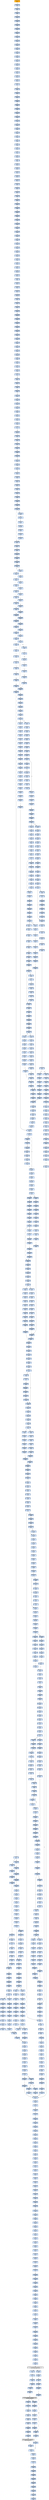 strict digraph G {
	graph [bgcolor=transparent,
		name=G
	];
	node [color=lightsteelblue,
		fillcolor=lightsteelblue,
		shape=rectangle,
		style=filled
	];
	"0x00474178"	[color=lightgrey,
		fillcolor=orange,
		label="0x00474178
pusha"];
	"0x00474179"	[label="0x00474179
call"];
	"0x00474178" -> "0x00474179"	[color="#000000"];
	"0x0047417e"	[label="0x0047417e
popl"];
	"0x00474179" -> "0x0047417e"	[color="#000000"];
	"0x0047417f"	[label="0x0047417f
addl"];
	"0x0047417e" -> "0x0047417f"	[color="#000000"];
	"0x00474184"	[label="0x00474184
movl"];
	"0x0047417f" -> "0x00474184"	[color="#000000"];
	"0x00474186"	[label="0x00474186
addl"];
	"0x00474184" -> "0x00474186"	[color="#000000"];
	"0x00474188"	[label="0x00474188
subl"];
	"0x00474186" -> "0x00474188"	[color="#000000"];
	"0x0047418a"	[label="0x0047418a
movl"];
	"0x00474188" -> "0x0047418a"	[color="#000000"];
	"0x0047418c"	[label="0x0047418c
lodsw"];
	"0x0047418a" -> "0x0047418c"	[color="#000000"];
	"0x0047418e"	[label="0x0047418e
shll"];
	"0x0047418c" -> "0x0047418e"	[color="#000000"];
	"0x00474191"	[label="0x00474191
movl"];
	"0x0047418e" -> "0x00474191"	[color="#000000"];
	"0x00474193"	[label="0x00474193
pushl"];
	"0x00474191" -> "0x00474193"	[color="#000000"];
	"0x00474194"	[label="0x00474194
lodsl"];
	"0x00474193" -> "0x00474194"	[color="#000000"];
	"0x00474195"	[label="0x00474195
subl"];
	"0x00474194" -> "0x00474195"	[color="#000000"];
	"0x00474197"	[label="0x00474197
addl"];
	"0x00474195" -> "0x00474197"	[color="#000000"];
	"0x00474199"	[label="0x00474199
movl"];
	"0x00474197" -> "0x00474199"	[color="#000000"];
	"0x0047419b"	[label="0x0047419b
pushl"];
	"0x00474199" -> "0x0047419b"	[color="#000000"];
	"0x0047419c"	[label="0x0047419c
pushl"];
	"0x0047419b" -> "0x0047419c"	[color="#000000"];
	"0x0047419d"	[label="0x0047419d
decl"];
	"0x0047419c" -> "0x0047419d"	[color="#000000"];
	"0x0047419e"	[label="0x0047419e
movb"];
	"0x0047419d" -> "0x0047419e"	[color="#000000"];
	"0x004741a2"	[label="0x004741a2
movb"];
	"0x0047419e" -> "0x004741a2"	[color="#000000"];
	"0x004741a5"	[label="0x004741a5
jne"];
	"0x004741a2" -> "0x004741a5"	[color="#000000"];
	"0x004741a7"	[label="0x004741a7
subl"];
	"0x004741a5" -> "0x004741a7"	[color="#000000",
		label=F];
	"0x004741a9"	[label="0x004741a9
lodsb"];
	"0x004741a7" -> "0x004741a9"	[color="#000000"];
	"0x004741aa"	[label="0x004741aa
movl"];
	"0x004741a9" -> "0x004741aa"	[color="#000000"];
	"0x004741ac"	[label="0x004741ac
andb"];
	"0x004741aa" -> "0x004741ac"	[color="#000000"];
	"0x004741af"	[label="0x004741af
andb"];
	"0x004741ac" -> "0x004741af"	[color="#000000"];
	"0x004741b1"	[label="0x004741b1
shll"];
	"0x004741af" -> "0x004741b1"	[color="#000000"];
	"0x004741b4"	[label="0x004741b4
movb"];
	"0x004741b1" -> "0x004741b4"	[color="#000000"];
	"0x004741b6"	[label="0x004741b6
lodsb"];
	"0x004741b4" -> "0x004741b6"	[color="#000000"];
	"0x004741b7"	[label="0x004741b7
orl"];
	"0x004741b6" -> "0x004741b7"	[color="#000000"];
	"0x004741b9"	[label="0x004741b9
pushl"];
	"0x004741b7" -> "0x004741b9"	[color="#000000"];
	"0x004741ba"	[label="0x004741ba
addb"];
	"0x004741b9" -> "0x004741ba"	[color="#000000"];
	"0x004741bc"	[label="0x004741bc
movl"];
	"0x004741ba" -> "0x004741bc"	[color="#000000"];
	"0x004741c1"	[label="0x004741c1
shll"];
	"0x004741bc" -> "0x004741c1"	[color="#000000"];
	"0x004741c3"	[label="0x004741c3
popl"];
	"0x004741c1" -> "0x004741c3"	[color="#000000"];
	"0x004741c4"	[label="0x004741c4
popl"];
	"0x004741c3" -> "0x004741c4"	[color="#000000"];
	"0x004741c5"	[label="0x004741c5
movl"];
	"0x004741c4" -> "0x004741c5"	[color="#000000"];
	"0x004741c7"	[label="0x004741c7
leal"];
	"0x004741c5" -> "0x004741c7"	[color="#000000"];
	"0x004741ce"	[label="0x004741ce
pushl"];
	"0x004741c7" -> "0x004741ce"	[color="#000000"];
	"0x004741cf"	[label="0x004741cf
subl"];
	"0x004741ce" -> "0x004741cf"	[color="#000000"];
	"0x004741d1"	[label="0x004741d1
pushl"];
	"0x004741cf" -> "0x004741d1"	[color="#000000"];
	"0x004741d2"	[label="0x004741d2
pushl"];
	"0x004741d1" -> "0x004741d2"	[color="#000000"];
	"0x004741d3"	[label="0x004741d3
movl"];
	"0x004741d2" -> "0x004741d3"	[color="#000000"];
	"0x004741d5"	[label="0x004741d5
pushl"];
	"0x004741d3" -> "0x004741d5"	[color="#000000"];
	"0x004741d6"	[label="0x004741d6
movw"];
	"0x004741d5" -> "0x004741d6"	[color="#000000"];
	"0x004741d9"	[label="0x004741d9
shll"];
	"0x004741d6" -> "0x004741d9"	[color="#000000"];
	"0x004741dc"	[label="0x004741dc
pushl"];
	"0x004741d9" -> "0x004741dc"	[color="#000000"];
	"0x004741dd"	[label="0x004741dd
pushl"];
	"0x004741dc" -> "0x004741dd"	[color="#000000"];
	"0x004741de"	[label="0x004741de
addl"];
	"0x004741dd" -> "0x004741de"	[color="#000000"];
	"0x004741e1"	[label="0x004741e1
pushl"];
	"0x004741de" -> "0x004741e1"	[color="#000000"];
	"0x004741e2"	[label="0x004741e2
pushl"];
	"0x004741e1" -> "0x004741e2"	[color="#000000"];
	"0x004741e3"	[label="0x004741e3
addl"];
	"0x004741e2" -> "0x004741e3"	[color="#000000"];
	"0x004741e6"	[label="0x004741e6
pushl"];
	"0x004741e3" -> "0x004741e6"	[color="#000000"];
	"0x004741e7"	[label="0x004741e7
pushl"];
	"0x004741e6" -> "0x004741e7"	[color="#000000"];
	"0x004741e8"	[label="0x004741e8
call"];
	"0x004741e7" -> "0x004741e8"	[color="#000000"];
	"0x0047424b"	[label="0x0047424b
pushl"];
	"0x004741e8" -> "0x0047424b"	[color="#000000"];
	"0x0047424c"	[label="0x0047424c
pushl"];
	"0x0047424b" -> "0x0047424c"	[color="#000000"];
	"0x0047424d"	[label="0x0047424d
pushl"];
	"0x0047424c" -> "0x0047424d"	[color="#000000"];
	"0x0047424e"	[label="0x0047424e
pushl"];
	"0x0047424d" -> "0x0047424e"	[color="#000000"];
	"0x0047424f"	[label="0x0047424f
subl"];
	"0x0047424e" -> "0x0047424f"	[color="#000000"];
	"0x00474252"	[label="0x00474252
movl"];
	"0x0047424f" -> "0x00474252"	[color="#000000"];
	"0x00474259"	[label="0x00474259
movl"];
	"0x00474252" -> "0x00474259"	[color="#000000"];
	"0x00474261"	[label="0x00474261
movb"];
	"0x00474259" -> "0x00474261"	[color="#000000"];
	"0x00474266"	[label="0x00474266
movl"];
	"0x00474261" -> "0x00474266"	[color="#000000"];
	"0x0047426d"	[label="0x0047426d
leal"];
	"0x00474266" -> "0x0047426d"	[color="#000000"];
	"0x00474270"	[label="0x00474270
movl"];
	"0x0047426d" -> "0x00474270"	[color="#000000"];
	"0x00474274"	[label="0x00474274
movl"];
	"0x00474270" -> "0x00474274"	[color="#000000"];
	"0x00474279"	[label="0x00474279
movzbl"];
	"0x00474274" -> "0x00474279"	[color="#000000"];
	"0x0047427d"	[label="0x0047427d
movl"];
	"0x00474279" -> "0x0047427d"	[color="#000000"];
	"0x0047427f"	[label="0x0047427f
shll"];
	"0x0047427d" -> "0x0047427f"	[color="#000000"];
	"0x00474281"	[label="0x00474281
movl"];
	"0x0047427f" -> "0x00474281"	[color="#000000"];
	"0x00474283"	[label="0x00474283
decl"];
	"0x00474281" -> "0x00474283"	[color="#000000"];
	"0x00474284"	[label="0x00474284
movl"];
	"0x00474283" -> "0x00474284"	[color="#000000"];
	"0x00474288"	[label="0x00474288
movzbl"];
	"0x00474284" -> "0x00474288"	[color="#000000"];
	"0x0047428c"	[label="0x0047428c
shll"];
	"0x00474288" -> "0x0047428c"	[color="#000000"];
	"0x0047428e"	[label="0x0047428e
decl"];
	"0x0047428c" -> "0x0047428e"	[color="#000000"];
	"0x0047428f"	[label="0x0047428f
movl"];
	"0x0047428e" -> "0x0047428f"	[color="#000000"];
	"0x00474293"	[label="0x00474293
movl"];
	"0x0047428f" -> "0x00474293"	[color="#000000"];
	"0x0047429a"	[label="0x0047429a
movzbl"];
	"0x00474293" -> "0x0047429a"	[color="#000000"];
	"0x0047429d"	[label="0x0047429d
movl"];
	"0x0047429a" -> "0x0047429d"	[color="#000000"];
	"0x004742a4"	[label="0x004742a4
movl"];
	"0x0047429d" -> "0x004742a4"	[color="#000000"];
	"0x004742ac"	[label="0x004742ac
movl"];
	"0x004742a4" -> "0x004742ac"	[color="#000000"];
	"0x004742b2"	[label="0x004742b2
movl"];
	"0x004742ac" -> "0x004742b2"	[color="#000000"];
	"0x004742b7"	[label="0x004742b7
movl"];
	"0x004742b2" -> "0x004742b7"	[color="#000000"];
	"0x004742bb"	[label="0x004742bb
movl"];
	"0x004742b7" -> "0x004742bb"	[color="#000000"];
	"0x004742c3"	[label="0x004742c3
movl"];
	"0x004742bb" -> "0x004742c3"	[color="#000000"];
	"0x004742cb"	[label="0x004742cb
movl"];
	"0x004742c3" -> "0x004742cb"	[color="#000000"];
	"0x004742d3"	[label="0x004742d3
movl"];
	"0x004742cb" -> "0x004742d3"	[color="#000000"];
	"0x004742db"	[label="0x004742db
movzbl"];
	"0x004742d3" -> "0x004742db"	[color="#000000"];
	"0x004742df"	[label="0x004742df
addl"];
	"0x004742db" -> "0x004742df"	[color="#000000"];
	"0x004742e1"	[label="0x004742e1
shll"];
	"0x004742df" -> "0x004742e1"	[color="#000000"];
	"0x004742e3"	[label="0x004742e3
leal"];
	"0x004742e1" -> "0x004742e3"	[color="#000000"];
	"0x004742e9"	[label="0x004742e9
cmpl"];
	"0x004742e3" -> "0x004742e9"	[color="#000000"];
	"0x004742ed"	[label="0x004742ed
jae"];
	"0x004742e9" -> "0x004742ed"	[color="#000000"];
	"0x004742ef"	[label="0x004742ef
movl"];
	"0x004742ed" -> "0x004742ef"	[color="#000000",
		label=F];
	"0x004742f3"	[label="0x004742f3
movw"];
	"0x004742ef" -> "0x004742f3"	[color="#000000"];
	"0x004742f8"	[label="0x004742f8
addl"];
	"0x004742f3" -> "0x004742f8"	[color="#000000"];
	"0x004742fb"	[label="0x004742fb
loop"];
	"0x004742f8" -> "0x004742fb"	[color="#000000"];
	"0x004742fd"	[label="0x004742fd
movl"];
	"0x004742fb" -> "0x004742fd"	[color="#000000",
		label=F];
	"0x00474304"	[label="0x00474304
xorl"];
	"0x004742fd" -> "0x00474304"	[color="#000000"];
	"0x00474306"	[label="0x00474306
movl"];
	"0x00474304" -> "0x00474306"	[color="#000000"];
	"0x0047430e"	[label="0x0047430e
movl"];
	"0x00474306" -> "0x0047430e"	[color="#000000"];
	"0x00474310"	[label="0x00474310
addl"];
	"0x0047430e" -> "0x00474310"	[color="#000000"];
	"0x00474317"	[label="0x00474317
movl"];
	"0x00474310" -> "0x00474317"	[color="#000000"];
	"0x0047431b"	[label="0x0047431b
xorl"];
	"0x00474317" -> "0x0047431b"	[color="#000000"];
	"0x0047431d"	[label="0x0047431d
cmpl"];
	"0x0047431b" -> "0x0047431d"	[color="#000000"];
	"0x00474321"	[label="0x00474321
je"];
	"0x0047431d" -> "0x00474321"	[color="#000000"];
	"0x00474327"	[label="0x00474327
movzbl"];
	"0x00474321" -> "0x00474327"	[color="#000000",
		label=F];
	"0x0047432a"	[label="0x0047432a
shll"];
	"0x00474327" -> "0x0047432a"	[color="#000000"];
	"0x0047432d"	[label="0x0047432d
incl"];
	"0x0047432a" -> "0x0047432d"	[color="#000000"];
	"0x0047432e"	[label="0x0047432e
incl"];
	"0x0047432d" -> "0x0047432e"	[color="#000000"];
	"0x0047432f"	[label="0x0047432f
orl"];
	"0x0047432e" -> "0x0047432f"	[color="#000000"];
	"0x00474331"	[label="0x00474331
cmpl"];
	"0x0047432f" -> "0x00474331"	[color="#000000"];
	"0x00474334"	[label="0x00474334
jle"];
	"0x00474331" -> "0x00474334"	[color="#000000"];
	"0x00474336"	[label="0x00474336
movl"];
	"0x00474334" -> "0x00474336"	[color="#000000",
		label=F];
	"0x0047433d"	[label="0x0047433d
cmpl"];
	"0x00474336" -> "0x0047433d"	[color="#000000"];
	"0x00474341"	[label="0x00474341
jae"];
	"0x0047433d" -> "0x00474341"	[color="#000000"];
	"0x00474347"	[label="0x00474347
movl"];
	"0x00474341" -> "0x00474347"	[color="#000000",
		label=F];
	"0x0047434b"	[label="0x0047434b
andl"];
	"0x00474347" -> "0x0047434b"	[color="#000000"];
	"0x0047434f"	[label="0x0047434f
movl"];
	"0x0047434b" -> "0x0047434f"	[color="#000000"];
	"0x00474353"	[label="0x00474353
movl"];
	"0x0047434f" -> "0x00474353"	[color="#000000"];
	"0x00474357"	[label="0x00474357
shll"];
	"0x00474353" -> "0x00474357"	[color="#000000"];
	"0x0047435a"	[label="0x0047435a
movl"];
	"0x00474357" -> "0x0047435a"	[color="#000000"];
	"0x0047435e"	[label="0x0047435e
addl"];
	"0x0047435a" -> "0x0047435e"	[color="#000000"];
	"0x00474360"	[label="0x00474360
cmpl"];
	"0x0047435e" -> "0x00474360"	[color="#000000"];
	"0x00474368"	[label="0x00474368
leal"];
	"0x00474360" -> "0x00474368"	[color="#000000"];
	"0x0047436b"	[label="0x0047436b
ja"];
	"0x00474368" -> "0x0047436b"	[color="#000000"];
	"0x00474385"	[label="0x00474385
movl"];
	"0x0047436b" -> "0x00474385"	[color="#000000",
		label=T];
	"0x0047436d"	[label="0x0047436d
cmpl"];
	"0x0047436b" -> "0x0047436d"	[color="#000000",
		label=F];
	"0x00474389"	[label="0x00474389
movw"];
	"0x00474385" -> "0x00474389"	[color="#000000"];
	"0x0047438d"	[label="0x0047438d
shrl"];
	"0x00474389" -> "0x0047438d"	[color="#000000"];
	"0x00474390"	[label="0x00474390
movzwl"];
	"0x0047438d" -> "0x00474390"	[color="#000000"];
	"0x00474393"	[label="0x00474393
imull"];
	"0x00474390" -> "0x00474393"	[color="#000000"];
	"0x00474396"	[label="0x00474396
cmpl"];
	"0x00474393" -> "0x00474396"	[color="#000000"];
	"0x00474398"	[label="0x00474398
jae"];
	"0x00474396" -> "0x00474398"	[color="#000000"];
	"0x0047439e"	[label="0x0047439e
movl"];
	"0x00474398" -> "0x0047439e"	[color="#000000",
		label=F];
	"0x0047457b"	[label="0x0047457b
movl"];
	"0x00474398" -> "0x0047457b"	[color="#000000",
		label=T];
	"0x004743a2"	[label="0x004743a2
movl"];
	"0x0047439e" -> "0x004743a2"	[color="#000000"];
	"0x004743a7"	[label="0x004743a7
subl"];
	"0x004743a2" -> "0x004743a7"	[color="#000000"];
	"0x004743a9"	[label="0x004743a9
movb"];
	"0x004743a7" -> "0x004743a9"	[color="#000000"];
	"0x004743ad"	[label="0x004743ad
sarl"];
	"0x004743a9" -> "0x004743ad"	[color="#000000"];
	"0x004743b0"	[label="0x004743b0
movl"];
	"0x004743ad" -> "0x004743b0"	[color="#000000"];
	"0x004743b5"	[label="0x004743b5
leal"];
	"0x004743b0" -> "0x004743b5"	[color="#000000"];
	"0x004743b8"	[label="0x004743b8
movzbl"];
	"0x004743b5" -> "0x004743b8"	[color="#000000"];
	"0x004743bd"	[label="0x004743bd
movw"];
	"0x004743b8" -> "0x004743bd"	[color="#000000"];
	"0x004743c1"	[label="0x004743c1
movl"];
	"0x004743bd" -> "0x004743c1"	[color="#000000"];
	"0x004743c5"	[label="0x004743c5
andl"];
	"0x004743c1" -> "0x004743c5"	[color="#000000"];
	"0x004743c9"	[label="0x004743c9
movl"];
	"0x004743c5" -> "0x004743c9"	[color="#000000"];
	"0x004743cd"	[label="0x004743cd
shll"];
	"0x004743c9" -> "0x004743cd"	[color="#000000"];
	"0x004743cf"	[label="0x004743cf
movl"];
	"0x004743cd" -> "0x004743cf"	[color="#000000"];
	"0x004743d4"	[label="0x004743d4
subl"];
	"0x004743cf" -> "0x004743d4"	[color="#000000"];
	"0x004743d8"	[label="0x004743d8
sarl"];
	"0x004743d4" -> "0x004743d8"	[color="#000000"];
	"0x004743da"	[label="0x004743da
addl"];
	"0x004743d8" -> "0x004743da"	[color="#000000"];
	"0x004743dc"	[label="0x004743dc
imull"];
	"0x004743da" -> "0x004743dc"	[color="#000000"];
	"0x004743e2"	[label="0x004743e2
cmpl"];
	"0x004743dc" -> "0x004743e2"	[color="#000000"];
	"0x004743e7"	[label="0x004743e7
leal"];
	"0x004743e2" -> "0x004743e7"	[color="#000000"];
	"0x004743ee"	[label="0x004743ee
movl"];
	"0x004743e7" -> "0x004743ee"	[color="#000000"];
	"0x004743f2"	[label="0x004743f2
jle"];
	"0x004743ee" -> "0x004743f2"	[color="#000000"];
	"0x004744c2"	[label="0x004744c2
leal"];
	"0x004743f2" -> "0x004744c2"	[color="#000000",
		label=T];
	"0x004743f8"	[label="0x004743f8
movl"];
	"0x004743f2" -> "0x004743f8"	[color="#000000",
		label=F];
	"0x004744c5"	[label="0x004744c5
movl"];
	"0x004744c2" -> "0x004744c5"	[color="#000000"];
	"0x004744c9"	[label="0x004744c9
addl"];
	"0x004744c5" -> "0x004744c9"	[color="#000000"];
	"0x004744cb"	[label="0x004744cb
cmpl"];
	"0x004744c9" -> "0x004744cb"	[color="#000000"];
	"0x004744d3"	[label="0x004744d3
ja"];
	"0x004744cb" -> "0x004744d3"	[color="#000000"];
	"0x004744ed"	[label="0x004744ed
movl"];
	"0x004744d3" -> "0x004744ed"	[color="#000000",
		label=T];
	"0x004744d5"	[label="0x004744d5
cmpl"];
	"0x004744d3" -> "0x004744d5"	[color="#000000",
		label=F];
	"0x004744f1"	[label="0x004744f1
movw"];
	"0x004744ed" -> "0x004744f1"	[color="#000000"];
	"0x004744f5"	[label="0x004744f5
shrl"];
	"0x004744f1" -> "0x004744f5"	[color="#000000"];
	"0x004744f8"	[label="0x004744f8
movzwl"];
	"0x004744f5" -> "0x004744f8"	[color="#000000"];
	"0x004744fb"	[label="0x004744fb
imull"];
	"0x004744f8" -> "0x004744fb"	[color="#000000"];
	"0x004744fe"	[label="0x004744fe
cmpl"];
	"0x004744fb" -> "0x004744fe"	[color="#000000"];
	"0x00474500"	[label="0x00474500
jae"];
	"0x004744fe" -> "0x00474500"	[color="#000000"];
	"0x00474502"	[label="0x00474502
movl"];
	"0x00474500" -> "0x00474502"	[color="#000000",
		label=F];
	"0x0047451b"	[label="0x0047451b
subl"];
	"0x00474500" -> "0x0047451b"	[color="#000000",
		label=T];
	"0x00474506"	[label="0x00474506
movl"];
	"0x00474502" -> "0x00474506"	[color="#000000"];
	"0x0047450b"	[label="0x0047450b
subl"];
	"0x00474506" -> "0x0047450b"	[color="#000000"];
	"0x0047450d"	[label="0x0047450d
movl"];
	"0x0047450b" -> "0x0047450d"	[color="#000000"];
	"0x0047450f"	[label="0x0047450f
sarl"];
	"0x0047450d" -> "0x0047450f"	[color="#000000"];
	"0x00474512"	[label="0x00474512
leal"];
	"0x0047450f" -> "0x00474512"	[color="#000000"];
	"0x00474515"	[label="0x00474515
movw"];
	"0x00474512" -> "0x00474515"	[color="#000000"];
	"0x00474519"	[label="0x00474519
jmp"];
	"0x00474515" -> "0x00474519"	[color="#000000"];
	"0x004744ba"	[label="0x004744ba
cmpl"];
	"0x00474519" -> "0x004744ba"	[color="#000000"];
	"0x004744c0"	[label="0x004744c0
jg"];
	"0x004744ba" -> "0x004744c0"	[color="#000000"];
	"0x00474533"	[label="0x00474533
movl"];
	"0x004744c0" -> "0x00474533"	[color="#000000",
		label=T];
	"0x0047451f"	[label="0x0047451f
subl"];
	"0x0047451b" -> "0x0047451f"	[color="#000000"];
	"0x00474521"	[label="0x00474521
movl"];
	"0x0047451f" -> "0x00474521"	[color="#000000"];
	"0x00474523"	[label="0x00474523
leal"];
	"0x00474521" -> "0x00474523"	[color="#000000"];
	"0x00474526"	[label="0x00474526
shrw"];
	"0x00474523" -> "0x00474526"	[color="#000000"];
	"0x0047452a"	[label="0x0047452a
subw"];
	"0x00474526" -> "0x0047452a"	[color="#000000"];
	"0x0047452d"	[label="0x0047452d
movw"];
	"0x0047452a" -> "0x0047452d"	[color="#000000"];
	"0x00474531"	[label="0x00474531
jmp"];
	"0x0047452d" -> "0x00474531"	[color="#000000"];
	"0x00474531" -> "0x004744ba"	[color="#000000"];
	"0x00474537"	[label="0x00474537
movl"];
	"0x00474533" -> "0x00474537"	[color="#000000"];
	"0x00474539"	[label="0x00474539
movl"];
	"0x00474537" -> "0x00474539"	[color="#000000"];
	"0x00474540"	[label="0x00474540
movb"];
	"0x00474539" -> "0x00474540"	[color="#000000"];
	"0x00474544"	[label="0x00474544
movb"];
	"0x00474540" -> "0x00474544"	[color="#000000"];
	"0x00474547"	[label="0x00474547
incl"];
	"0x00474544" -> "0x00474547"	[color="#000000"];
	"0x00474548"	[label="0x00474548
cmpl"];
	"0x00474547" -> "0x00474548"	[color="#000000"];
	"0x0047454d"	[label="0x0047454d
movl"];
	"0x00474548" -> "0x0047454d"	[color="#000000"];
	"0x00474551"	[label="0x00474551
jg"];
	"0x0047454d" -> "0x00474551"	[color="#000000"];
	"0x00474553"	[label="0x00474553
movl"];
	"0x00474551" -> "0x00474553"	[color="#000000",
		label=F];
	"0x00474560"	[label="0x00474560
cmpl"];
	"0x00474551" -> "0x00474560"	[color="#000000",
		label=T];
	"0x0047455b"	[label="0x0047455b
jmp"];
	"0x00474553" -> "0x0047455b"	[color="#000000"];
	"0x00474c7c"	[label="0x00474c7c
movl"];
	"0x0047455b" -> "0x00474c7c"	[color="#000000"];
	"0x00474c83"	[label="0x00474c83
cmpl"];
	"0x00474c7c" -> "0x00474c83"	[color="#000000"];
	"0x00474c87"	[label="0x00474c87
jb"];
	"0x00474c83" -> "0x00474c87"	[color="#000000"];
	"0x00474c8d"	[label="0x00474c8d
cmpl"];
	"0x00474c87" -> "0x00474c8d"	[color="#000000",
		label=F];
	"0x00474371"	[label="0x00474371
je"];
	"0x0047436d" -> "0x00474371"	[color="#000000"];
	"0x00474377"	[label="0x00474377
shll"];
	"0x00474371" -> "0x00474377"	[color="#000000",
		label=F];
	"0x0047437c"	[label="0x0047437c
movzbl"];
	"0x00474377" -> "0x0047437c"	[color="#000000"];
	"0x0047437f"	[label="0x0047437f
shll"];
	"0x0047437c" -> "0x0047437f"	[color="#000000"];
	"0x00474382"	[label="0x00474382
incl"];
	"0x0047437f" -> "0x00474382"	[color="#000000"];
	"0x00474383"	[label="0x00474383
orl"];
	"0x00474382" -> "0x00474383"	[color="#000000"];
	"0x00474383" -> "0x00474385"	[color="#000000"];
	"0x004744d9"	[label="0x004744d9
je"];
	"0x004744d5" -> "0x004744d9"	[color="#000000"];
	"0x004744df"	[label="0x004744df
shll"];
	"0x004744d9" -> "0x004744df"	[color="#000000",
		label=F];
	"0x004744e4"	[label="0x004744e4
movzbl"];
	"0x004744df" -> "0x004744e4"	[color="#000000"];
	"0x004744e7"	[label="0x004744e7
shll"];
	"0x004744e4" -> "0x004744e7"	[color="#000000"];
	"0x004744ea"	[label="0x004744ea
incl"];
	"0x004744e7" -> "0x004744ea"	[color="#000000"];
	"0x004744eb"	[label="0x004744eb
orl"];
	"0x004744ea" -> "0x004744eb"	[color="#000000"];
	"0x004744eb" -> "0x004744ed"	[color="#000000"];
	"0x0047457f"	[label="0x0047457f
subl"];
	"0x0047457b" -> "0x0047457f"	[color="#000000"];
	"0x00474581"	[label="0x00474581
movl"];
	"0x0047457f" -> "0x00474581"	[color="#000000"];
	"0x00474585"	[label="0x00474585
subl"];
	"0x00474581" -> "0x00474585"	[color="#000000"];
	"0x00474587"	[label="0x00474587
movl"];
	"0x00474585" -> "0x00474587"	[color="#000000"];
	"0x00474589"	[label="0x00474589
shrw"];
	"0x00474587" -> "0x00474589"	[color="#000000"];
	"0x0047458d"	[label="0x0047458d
subw"];
	"0x00474589" -> "0x0047458d"	[color="#000000"];
	"0x00474590"	[label="0x00474590
cmpl"];
	"0x0047458d" -> "0x00474590"	[color="#000000"];
	"0x00474596"	[label="0x00474596
movw"];
	"0x00474590" -> "0x00474596"	[color="#000000"];
	"0x0047459a"	[label="0x0047459a
movl"];
	"0x00474596" -> "0x0047459a"	[color="#000000"];
	"0x0047459e"	[label="0x0047459e
leal"];
	"0x0047459a" -> "0x0047459e"	[color="#000000"];
	"0x004745a2"	[label="0x004745a2
movl"];
	"0x0047459e" -> "0x004745a2"	[color="#000000"];
	"0x004745a6"	[label="0x004745a6
ja"];
	"0x004745a2" -> "0x004745a6"	[color="#000000"];
	"0x004745be"	[label="0x004745be
movl"];
	"0x004745a6" -> "0x004745be"	[color="#000000",
		label=T];
	"0x004745a8"	[label="0x004745a8
cmpl"];
	"0x004745a6" -> "0x004745a8"	[color="#000000",
		label=F];
	"0x004745c2"	[label="0x004745c2
movl"];
	"0x004745be" -> "0x004745c2"	[color="#000000"];
	"0x004745c4"	[label="0x004745c4
shrl"];
	"0x004745c2" -> "0x004745c4"	[color="#000000"];
	"0x004745c7"	[label="0x004745c7
movw"];
	"0x004745c4" -> "0x004745c7"	[color="#000000"];
	"0x004745ce"	[label="0x004745ce
movzwl"];
	"0x004745c7" -> "0x004745ce"	[color="#000000"];
	"0x004745d1"	[label="0x004745d1
imull"];
	"0x004745ce" -> "0x004745d1"	[color="#000000"];
	"0x004745d4"	[label="0x004745d4
cmpl"];
	"0x004745d1" -> "0x004745d4"	[color="#000000"];
	"0x004745d6"	[label="0x004745d6
jae"];
	"0x004745d4" -> "0x004745d6"	[color="#000000"];
	"0x0047462a"	[label="0x0047462a
movl"];
	"0x004745d6" -> "0x0047462a"	[color="#000000",
		label=T];
	"0x004745d8"	[label="0x004745d8
movl"];
	"0x004745d6" -> "0x004745d8"	[color="#000000",
		label=F];
	"0x0047462c"	[label="0x0047462c
subl"];
	"0x0047462a" -> "0x0047462c"	[color="#000000"];
	"0x0047462e"	[label="0x0047462e
subl"];
	"0x0047462c" -> "0x0047462e"	[color="#000000"];
	"0x00474630"	[label="0x00474630
movl"];
	"0x0047462e" -> "0x00474630"	[color="#000000"];
	"0x00474632"	[label="0x00474632
shrw"];
	"0x00474630" -> "0x00474632"	[color="#000000"];
	"0x00474636"	[label="0x00474636
movl"];
	"0x00474632" -> "0x00474636"	[color="#000000"];
	"0x0047463a"	[label="0x0047463a
subw"];
	"0x00474636" -> "0x0047463a"	[color="#000000"];
	"0x0047463d"	[label="0x0047463d
cmpl"];
	"0x0047463a" -> "0x0047463d"	[color="#000000"];
	"0x00474643"	[label="0x00474643
movw"];
	"0x0047463d" -> "0x00474643"	[color="#000000"];
	"0x0047464a"	[label="0x0047464a
ja"];
	"0x00474643" -> "0x0047464a"	[color="#000000"];
	"0x00474662"	[label="0x00474662
movl"];
	"0x0047464a" -> "0x00474662"	[color="#000000",
		label=T];
	"0x0047464c"	[label="0x0047464c
cmpl"];
	"0x0047464a" -> "0x0047464c"	[color="#000000",
		label=F];
	"0x00474666"	[label="0x00474666
movl"];
	"0x00474662" -> "0x00474666"	[color="#000000"];
	"0x00474668"	[label="0x00474668
shrl"];
	"0x00474666" -> "0x00474668"	[color="#000000"];
	"0x0047466b"	[label="0x0047466b
movw"];
	"0x00474668" -> "0x0047466b"	[color="#000000"];
	"0x00474672"	[label="0x00474672
movzwl"];
	"0x0047466b" -> "0x00474672"	[color="#000000"];
	"0x00474675"	[label="0x00474675
imull"];
	"0x00474672" -> "0x00474675"	[color="#000000"];
	"0x00474678"	[label="0x00474678
cmpl"];
	"0x00474675" -> "0x00474678"	[color="#000000"];
	"0x0047467a"	[label="0x0047467a
jae"];
	"0x00474678" -> "0x0047467a"	[color="#000000"];
	"0x00474680"	[label="0x00474680
movl"];
	"0x0047467a" -> "0x00474680"	[color="#000000",
		label=F];
	"0x00474763"	[label="0x00474763
movl"];
	"0x0047467a" -> "0x00474763"	[color="#000000",
		label=T];
	"0x00474685"	[label="0x00474685
movl"];
	"0x00474680" -> "0x00474685"	[color="#000000"];
	"0x00474687"	[label="0x00474687
subl"];
	"0x00474685" -> "0x00474687"	[color="#000000"];
	"0x00474689"	[label="0x00474689
movl"];
	"0x00474687" -> "0x00474689"	[color="#000000"];
	"0x00474691"	[label="0x00474691
movl"];
	"0x00474689" -> "0x00474691"	[color="#000000"];
	"0x00474693"	[label="0x00474693
sarl"];
	"0x00474691" -> "0x00474693"	[color="#000000"];
	"0x00474696"	[label="0x00474696
leal"];
	"0x00474693" -> "0x00474696"	[color="#000000"];
	"0x00474699"	[label="0x00474699
movl"];
	"0x00474696" -> "0x00474699"	[color="#000000"];
	"0x0047469d"	[label="0x0047469d
movw"];
	"0x00474699" -> "0x0047469d"	[color="#000000"];
	"0x004746a4"	[label="0x004746a4
movl"];
	"0x0047469d" -> "0x004746a4"	[color="#000000"];
	"0x004746a8"	[label="0x004746a8
movl"];
	"0x004746a4" -> "0x004746a8"	[color="#000000"];
	"0x004746ac"	[label="0x004746ac
shll"];
	"0x004746a8" -> "0x004746ac"	[color="#000000"];
	"0x004746af"	[label="0x004746af
addl"];
	"0x004746ac" -> "0x004746af"	[color="#000000"];
	"0x004746b3"	[label="0x004746b3
cmpl"];
	"0x004746af" -> "0x004746b3"	[color="#000000"];
	"0x004746b9"	[label="0x004746b9
leal"];
	"0x004746b3" -> "0x004746b9"	[color="#000000"];
	"0x004746bc"	[label="0x004746bc
ja"];
	"0x004746b9" -> "0x004746bc"	[color="#000000"];
	"0x004746d4"	[label="0x004746d4
movw"];
	"0x004746bc" -> "0x004746d4"	[color="#000000",
		label=T];
	"0x004746be"	[label="0x004746be
cmpl"];
	"0x004746bc" -> "0x004746be"	[color="#000000",
		label=F];
	"0x004746db"	[label="0x004746db
movl"];
	"0x004746d4" -> "0x004746db"	[color="#000000"];
	"0x004746dd"	[label="0x004746dd
shrl"];
	"0x004746db" -> "0x004746dd"	[color="#000000"];
	"0x004746e0"	[label="0x004746e0
movzwl"];
	"0x004746dd" -> "0x004746e0"	[color="#000000"];
	"0x004746e3"	[label="0x004746e3
imull"];
	"0x004746e0" -> "0x004746e3"	[color="#000000"];
	"0x004746e6"	[label="0x004746e6
cmpl"];
	"0x004746e3" -> "0x004746e6"	[color="#000000"];
	"0x004746e8"	[label="0x004746e8
jae"];
	"0x004746e6" -> "0x004746e8"	[color="#000000"];
	"0x004746ea"	[label="0x004746ea
subl"];
	"0x004746e8" -> "0x004746ea"	[color="#000000",
		label=F];
	"0x0047474a"	[label="0x0047474a
subl"];
	"0x004746e8" -> "0x0047474a"	[color="#000000",
		label=T];
	"0x004746ee"	[label="0x004746ee
sarl"];
	"0x004746ea" -> "0x004746ee"	[color="#000000"];
	"0x004746f3"	[label="0x004746f3
movl"];
	"0x004746ee" -> "0x004746f3"	[color="#000000"];
	"0x004746f7"	[label="0x004746f7
movl"];
	"0x004746f3" -> "0x004746f7"	[color="#000000"];
	"0x004746fb"	[label="0x004746fb
cmpl"];
	"0x004746f7" -> "0x004746fb"	[color="#000000"];
	"0x00474700"	[label="0x00474700
leal"];
	"0x004746fb" -> "0x00474700"	[color="#000000"];
	"0x00474703"	[label="0x00474703
movw"];
	"0x00474700" -> "0x00474703"	[color="#000000"];
	"0x0047470a"	[label="0x0047470a
je"];
	"0x00474703" -> "0x0047470a"	[color="#000000"];
	"0x00474710"	[label="0x00474710
xorl"];
	"0x0047470a" -> "0x00474710"	[color="#000000",
		label=F];
	"0x00474712"	[label="0x00474712
cmpl"];
	"0x00474710" -> "0x00474712"	[color="#000000"];
	"0x00474717"	[label="0x00474717
movl"];
	"0x00474712" -> "0x00474717"	[color="#000000"];
	"0x0047471e"	[label="0x0047471e
movl"];
	"0x00474717" -> "0x0047471e"	[color="#000000"];
	"0x00474722"	[label="0x00474722
setg"];
	"0x0047471e" -> "0x00474722"	[color="#000000"];
	"0x00474725"	[label="0x00474725
leal"];
	"0x00474722" -> "0x00474725"	[color="#000000"];
	"0x00474729"	[label="0x00474729
movl"];
	"0x00474725" -> "0x00474729"	[color="#000000"];
	"0x0047472d"	[label="0x0047472d
movl"];
	"0x00474729" -> "0x0047472d"	[color="#000000"];
	"0x00474731"	[label="0x00474731
subl"];
	"0x0047472d" -> "0x00474731"	[color="#000000"];
	"0x00474735"	[label="0x00474735
movb"];
	"0x00474731" -> "0x00474735"	[color="#000000"];
	"0x00474738"	[label="0x00474738
movb"];
	"0x00474735" -> "0x00474738"	[color="#000000"];
	"0x0047473c"	[label="0x0047473c
movb"];
	"0x00474738" -> "0x0047473c"	[color="#000000"];
	"0x00474740"	[label="0x00474740
incl"];
	"0x0047473c" -> "0x00474740"	[color="#000000"];
	"0x00474741"	[label="0x00474741
movl"];
	"0x00474740" -> "0x00474741"	[color="#000000"];
	"0x00474745"	[label="0x00474745
jmp"];
	"0x00474741" -> "0x00474745"	[color="#000000"];
	"0x00474745" -> "0x00474c7c"	[color="#000000"];
	"0x004743fc"	[label="0x004743fc
subl"];
	"0x004743f8" -> "0x004743fc"	[color="#000000"];
	"0x00474400"	[label="0x00474400
movl"];
	"0x004743fc" -> "0x00474400"	[color="#000000"];
	"0x00474407"	[label="0x00474407
movzbl"];
	"0x00474400" -> "0x00474407"	[color="#000000"];
	"0x0047440b"	[label="0x0047440b
movl"];
	"0x00474407" -> "0x0047440b"	[color="#000000"];
	"0x0047440f"	[label="0x0047440f
shll"];
	"0x0047440b" -> "0x0047440f"	[color="#000000"];
	"0x00474413"	[label="0x00474413
movl"];
	"0x0047440f" -> "0x00474413"	[color="#000000"];
	"0x00474417"	[label="0x00474417
leal"];
	"0x00474413" -> "0x00474417"	[color="#000000"];
	"0x0047441a"	[label="0x0047441a
movl"];
	"0x00474417" -> "0x0047441a"	[color="#000000"];
	"0x0047441e"	[label="0x0047441e
andl"];
	"0x0047441a" -> "0x0047441e"	[color="#000000"];
	"0x00474424"	[label="0x00474424
cmpl"];
	"0x0047441e" -> "0x00474424"	[color="#000000"];
	"0x0047442c"	[label="0x0047442c
leal"];
	"0x00474424" -> "0x0047442c"	[color="#000000"];
	"0x00474430"	[label="0x00474430
movl"];
	"0x0047442c" -> "0x00474430"	[color="#000000"];
	"0x00474434"	[label="0x00474434
leal"];
	"0x00474430" -> "0x00474434"	[color="#000000"];
	"0x00474437"	[label="0x00474437
ja"];
	"0x00474434" -> "0x00474437"	[color="#000000"];
	"0x00474451"	[label="0x00474451
movl"];
	"0x00474437" -> "0x00474451"	[color="#000000",
		label=T];
	"0x00474439"	[label="0x00474439
cmpl"];
	"0x00474437" -> "0x00474439"	[color="#000000",
		label=F];
	"0x00474455"	[label="0x00474455
movw"];
	"0x00474451" -> "0x00474455"	[color="#000000"];
	"0x0047445c"	[label="0x0047445c
shrl"];
	"0x00474455" -> "0x0047445c"	[color="#000000"];
	"0x0047445f"	[label="0x0047445f
movzwl"];
	"0x0047445c" -> "0x0047445f"	[color="#000000"];
	"0x00474462"	[label="0x00474462
imull"];
	"0x0047445f" -> "0x00474462"	[color="#000000"];
	"0x00474465"	[label="0x00474465
cmpl"];
	"0x00474462" -> "0x00474465"	[color="#000000"];
	"0x00474467"	[label="0x00474467
jae"];
	"0x00474465" -> "0x00474467"	[color="#000000"];
	"0x0047448c"	[label="0x0047448c
subl"];
	"0x00474467" -> "0x0047448c"	[color="#000000",
		label=T];
	"0x00474469"	[label="0x00474469
movl"];
	"0x00474467" -> "0x00474469"	[color="#000000",
		label=F];
	"0x00474490"	[label="0x00474490
subl"];
	"0x0047448c" -> "0x00474490"	[color="#000000"];
	"0x00474492"	[label="0x00474492
movl"];
	"0x00474490" -> "0x00474492"	[color="#000000"];
	"0x00474494"	[label="0x00474494
leal"];
	"0x00474492" -> "0x00474494"	[color="#000000"];
	"0x00474497"	[label="0x00474497
shrw"];
	"0x00474494" -> "0x00474497"	[color="#000000"];
	"0x0047449b"	[label="0x0047449b
subw"];
	"0x00474497" -> "0x0047449b"	[color="#000000"];
	"0x0047449e"	[label="0x0047449e
cmpl"];
	"0x0047449b" -> "0x0047449e"	[color="#000000"];
	"0x004744a3"	[label="0x004744a3
movw"];
	"0x0047449e" -> "0x004744a3"	[color="#000000"];
	"0x004744aa"	[label="0x004744aa
je"];
	"0x004744a3" -> "0x004744aa"	[color="#000000"];
	"0x004744aa" -> "0x004744ba"	[color="#000000",
		label=T];
	"0x004744ac"	[label="0x004744ac
cmpl"];
	"0x004744aa" -> "0x004744ac"	[color="#000000",
		label=F];
	"0x00474565"	[label="0x00474565
jg"];
	"0x00474560" -> "0x00474565"	[color="#000000"];
	"0x00474567"	[label="0x00474567
subl"];
	"0x00474565" -> "0x00474567"	[color="#000000",
		label=F];
	"0x00474571"	[label="0x00474571
subl"];
	"0x00474565" -> "0x00474571"	[color="#000000",
		label=T];
	"0x0047456c"	[label="0x0047456c
jmp"];
	"0x00474567" -> "0x0047456c"	[color="#000000"];
	"0x0047456c" -> "0x00474c7c"	[color="#000000"];
	"0x004745da"	[label="0x004745da
movl"];
	"0x004745d8" -> "0x004745da"	[color="#000000"];
	"0x004745df"	[label="0x004745df
subl"];
	"0x004745da" -> "0x004745df"	[color="#000000"];
	"0x004745e1"	[label="0x004745e1
movl"];
	"0x004745df" -> "0x004745e1"	[color="#000000"];
	"0x004745e5"	[label="0x004745e5
sarl"];
	"0x004745e1" -> "0x004745e5"	[color="#000000"];
	"0x004745e8"	[label="0x004745e8
movl"];
	"0x004745e5" -> "0x004745e8"	[color="#000000"];
	"0x004745ec"	[label="0x004745ec
leal"];
	"0x004745e8" -> "0x004745ec"	[color="#000000"];
	"0x004745ef"	[label="0x004745ef
movl"];
	"0x004745ec" -> "0x004745ef"	[color="#000000"];
	"0x004745f3"	[label="0x004745f3
movl"];
	"0x004745ef" -> "0x004745f3"	[color="#000000"];
	"0x004745f7"	[label="0x004745f7
movl"];
	"0x004745f3" -> "0x004745f7"	[color="#000000"];
	"0x004745fb"	[label="0x004745fb
movw"];
	"0x004745f7" -> "0x004745fb"	[color="#000000"];
	"0x00474602"	[label="0x00474602
movl"];
	"0x004745fb" -> "0x00474602"	[color="#000000"];
	"0x00474606"	[label="0x00474606
movl"];
	"0x00474602" -> "0x00474606"	[color="#000000"];
	"0x0047460a"	[label="0x0047460a
movl"];
	"0x00474606" -> "0x0047460a"	[color="#000000"];
	"0x0047460e"	[label="0x0047460e
xorl"];
	"0x0047460a" -> "0x0047460e"	[color="#000000"];
	"0x00474610"	[label="0x00474610
cmpl"];
	"0x0047460e" -> "0x00474610"	[color="#000000"];
	"0x00474615"	[label="0x00474615
setg"];
	"0x00474610" -> "0x00474615"	[color="#000000"];
	"0x00474618"	[label="0x00474618
addl"];
	"0x00474615" -> "0x00474618"	[color="#000000"];
	"0x0047461e"	[label="0x0047461e
leal"];
	"0x00474618" -> "0x0047461e"	[color="#000000"];
	"0x00474621"	[label="0x00474621
movl"];
	"0x0047461e" -> "0x00474621"	[color="#000000"];
	"0x00474625"	[label="0x00474625
jmp"];
	"0x00474621" -> "0x00474625"	[color="#000000"];
	"0x0047489e"	[label="0x0047489e
cmpl"];
	"0x00474625" -> "0x0047489e"	[color="#000000"];
	"0x004748a4"	[label="0x004748a4
ja"];
	"0x0047489e" -> "0x004748a4"	[color="#000000"];
	"0x004748bc"	[label="0x004748bc
movw"];
	"0x004748a4" -> "0x004748bc"	[color="#000000",
		label=T];
	"0x004748a6"	[label="0x004748a6
cmpl"];
	"0x004748a4" -> "0x004748a6"	[color="#000000",
		label=F];
	"0x004748bf"	[label="0x004748bf
movl"];
	"0x004748bc" -> "0x004748bf"	[color="#000000"];
	"0x004748c1"	[label="0x004748c1
shrl"];
	"0x004748bf" -> "0x004748c1"	[color="#000000"];
	"0x004748c4"	[label="0x004748c4
movzwl"];
	"0x004748c1" -> "0x004748c4"	[color="#000000"];
	"0x004748c7"	[label="0x004748c7
imull"];
	"0x004748c4" -> "0x004748c7"	[color="#000000"];
	"0x004748ca"	[label="0x004748ca
cmpl"];
	"0x004748c7" -> "0x004748ca"	[color="#000000"];
	"0x004748cc"	[label="0x004748cc
jae"];
	"0x004748ca" -> "0x004748cc"	[color="#000000"];
	"0x004748ce"	[label="0x004748ce
movl"];
	"0x004748cc" -> "0x004748ce"	[color="#000000",
		label=F];
	"0x004748fd"	[label="0x004748fd
subl"];
	"0x004748cc" -> "0x004748fd"	[color="#000000",
		label=T];
	"0x004748d2"	[label="0x004748d2
movl"];
	"0x004748ce" -> "0x004748d2"	[color="#000000"];
	"0x004748d7"	[label="0x004748d7
subl"];
	"0x004748d2" -> "0x004748d7"	[color="#000000"];
	"0x004748d9"	[label="0x004748d9
shll"];
	"0x004748d7" -> "0x004748d9"	[color="#000000"];
	"0x004748de"	[label="0x004748de
sarl"];
	"0x004748d9" -> "0x004748de"	[color="#000000"];
	"0x004748e1"	[label="0x004748e1
movl"];
	"0x004748de" -> "0x004748e1"	[color="#000000"];
	"0x004748e9"	[label="0x004748e9
leal"];
	"0x004748e1" -> "0x004748e9"	[color="#000000"];
	"0x004748ec"	[label="0x004748ec
movw"];
	"0x004748e9" -> "0x004748ec"	[color="#000000"];
	"0x004748ef"	[label="0x004748ef
movl"];
	"0x004748ec" -> "0x004748ef"	[color="#000000"];
	"0x004748f3"	[label="0x004748f3
leal"];
	"0x004748ef" -> "0x004748f3"	[color="#000000"];
	"0x004748f7"	[label="0x004748f7
movl"];
	"0x004748f3" -> "0x004748f7"	[color="#000000"];
	"0x004748fb"	[label="0x004748fb
jmp"];
	"0x004748f7" -> "0x004748fb"	[color="#000000"];
	"0x0047496f"	[label="0x0047496f
movl"];
	"0x004748fb" -> "0x0047496f"	[color="#000000"];
	"0x00474977"	[label="0x00474977
jmp"];
	"0x0047496f" -> "0x00474977"	[color="#000000"];
	"0x004749a8"	[label="0x004749a8
movl"];
	"0x00474977" -> "0x004749a8"	[color="#000000"];
	"0x004749ac"	[label="0x004749ac
movl"];
	"0x004749a8" -> "0x004749ac"	[color="#000000"];
	"0x004749b1"	[label="0x004749b1
movl"];
	"0x004749ac" -> "0x004749b1"	[color="#000000"];
	"0x004749b5"	[label="0x004749b5
leal"];
	"0x004749b1" -> "0x004749b5"	[color="#000000"];
	"0x004749b8"	[label="0x004749b8
movl"];
	"0x004749b5" -> "0x004749b8"	[color="#000000"];
	"0x004749bc"	[label="0x004749bc
addl"];
	"0x004749b8" -> "0x004749bc"	[color="#000000"];
	"0x004749be"	[label="0x004749be
cmpl"];
	"0x004749bc" -> "0x004749be"	[color="#000000"];
	"0x004749c6"	[label="0x004749c6
ja"];
	"0x004749be" -> "0x004749c6"	[color="#000000"];
	"0x004749e0"	[label="0x004749e0
movl"];
	"0x004749c6" -> "0x004749e0"	[color="#000000",
		label=T];
	"0x004749c8"	[label="0x004749c8
cmpl"];
	"0x004749c6" -> "0x004749c8"	[color="#000000",
		label=F];
	"0x004749e4"	[label="0x004749e4
movw"];
	"0x004749e0" -> "0x004749e4"	[color="#000000"];
	"0x004749e7"	[label="0x004749e7
shrl"];
	"0x004749e4" -> "0x004749e7"	[color="#000000"];
	"0x004749ea"	[label="0x004749ea
movzwl"];
	"0x004749e7" -> "0x004749ea"	[color="#000000"];
	"0x004749ed"	[label="0x004749ed
imull"];
	"0x004749ea" -> "0x004749ed"	[color="#000000"];
	"0x004749f0"	[label="0x004749f0
cmpl"];
	"0x004749ed" -> "0x004749f0"	[color="#000000"];
	"0x004749f2"	[label="0x004749f2
jae"];
	"0x004749f0" -> "0x004749f2"	[color="#000000"];
	"0x004749f4"	[label="0x004749f4
movl"];
	"0x004749f2" -> "0x004749f4"	[color="#000000",
		label=F];
	"0x00474a0c"	[label="0x00474a0c
subl"];
	"0x004749f2" -> "0x00474a0c"	[color="#000000",
		label=T];
	"0x004749f8"	[label="0x004749f8
movl"];
	"0x004749f4" -> "0x004749f8"	[color="#000000"];
	"0x004749fd"	[label="0x004749fd
subl"];
	"0x004749f8" -> "0x004749fd"	[color="#000000"];
	"0x004749ff"	[label="0x004749ff
sarl"];
	"0x004749fd" -> "0x004749ff"	[color="#000000"];
	"0x00474a02"	[label="0x00474a02
leal"];
	"0x004749ff" -> "0x00474a02"	[color="#000000"];
	"0x00474a05"	[label="0x00474a05
movl"];
	"0x00474a02" -> "0x00474a05"	[color="#000000"];
	"0x00474a07"	[label="0x00474a07
movw"];
	"0x00474a05" -> "0x00474a07"	[color="#000000"];
	"0x00474a0a"	[label="0x00474a0a
jmp"];
	"0x00474a07" -> "0x00474a0a"	[color="#000000"];
	"0x00474a21"	[label="0x00474a21
movl"];
	"0x00474a0a" -> "0x00474a21"	[color="#000000"];
	"0x00474a25"	[label="0x00474a25
decl"];
	"0x00474a21" -> "0x00474a25"	[color="#000000"];
	"0x00474a26"	[label="0x00474a26
movl"];
	"0x00474a25" -> "0x00474a26"	[color="#000000"];
	"0x00474a2a"	[label="0x00474a2a
jne"];
	"0x00474a26" -> "0x00474a2a"	[color="#000000"];
	"0x00474a2c"	[label="0x00474a2c
movb"];
	"0x00474a2a" -> "0x00474a2c"	[color="#000000",
		label=F];
	"0x004749cc"	[label="0x004749cc
je"];
	"0x004749c8" -> "0x004749cc"	[color="#000000"];
	"0x004749d2"	[label="0x004749d2
shll"];
	"0x004749cc" -> "0x004749d2"	[color="#000000",
		label=F];
	"0x004749d7"	[label="0x004749d7
movzbl"];
	"0x004749d2" -> "0x004749d7"	[color="#000000"];
	"0x004749da"	[label="0x004749da
shll"];
	"0x004749d7" -> "0x004749da"	[color="#000000"];
	"0x004749dd"	[label="0x004749dd
incl"];
	"0x004749da" -> "0x004749dd"	[color="#000000"];
	"0x004749de"	[label="0x004749de
orl"];
	"0x004749dd" -> "0x004749de"	[color="#000000"];
	"0x004749de" -> "0x004749e0"	[color="#000000"];
	"0x00474a30"	[label="0x00474a30
movl"];
	"0x00474a2c" -> "0x00474a30"	[color="#000000"];
	"0x00474a35"	[label="0x00474a35
shll"];
	"0x00474a30" -> "0x00474a35"	[color="#000000"];
	"0x00474a37"	[label="0x00474a37
subl"];
	"0x00474a35" -> "0x00474a37"	[color="#000000"];
	"0x00474a39"	[label="0x00474a39
addl"];
	"0x00474a37" -> "0x00474a39"	[color="#000000"];
	"0x00474a3d"	[label="0x00474a3d
cmpl"];
	"0x00474a39" -> "0x00474a3d"	[color="#000000"];
	"0x00474a42"	[label="0x00474a42
movl"];
	"0x00474a3d" -> "0x00474a42"	[color="#000000"];
	"0x00474a46"	[label="0x00474a46
jg"];
	"0x00474a42" -> "0x00474a46"	[color="#000000"];
	"0x00474a4c"	[label="0x00474a4c
addl"];
	"0x00474a46" -> "0x00474a4c"	[color="#000000",
		label=F];
	"0x00474c33"	[label="0x00474c33
movl"];
	"0x00474a46" -> "0x00474c33"	[color="#000000",
		label=T];
	"0x00474a51"	[label="0x00474a51
cmpl"];
	"0x00474a4c" -> "0x00474a51"	[color="#000000"];
	"0x00474a54"	[label="0x00474a54
movl"];
	"0x00474a51" -> "0x00474a54"	[color="#000000"];
	"0x00474a56"	[label="0x00474a56
jle"];
	"0x00474a54" -> "0x00474a56"	[color="#000000"];
	"0x00474a5d"	[label="0x00474a5d
movl"];
	"0x00474a56" -> "0x00474a5d"	[color="#000000",
		label=T];
	"0x00474a58"	[label="0x00474a58
movl"];
	"0x00474a56" -> "0x00474a58"	[color="#000000",
		label=F];
	"0x00474a61"	[label="0x00474a61
shll"];
	"0x00474a5d" -> "0x00474a61"	[color="#000000"];
	"0x00474a64"	[label="0x00474a64
movl"];
	"0x00474a61" -> "0x00474a64"	[color="#000000"];
	"0x00474a6c"	[label="0x00474a6c
leal"];
	"0x00474a64" -> "0x00474a6c"	[color="#000000"];
	"0x00474a73"	[label="0x00474a73
movl"];
	"0x00474a6c" -> "0x00474a73"	[color="#000000"];
	"0x00474a77"	[label="0x00474a77
movl"];
	"0x00474a73" -> "0x00474a77"	[color="#000000"];
	"0x00474a7c"	[label="0x00474a7c
leal"];
	"0x00474a77" -> "0x00474a7c"	[color="#000000"];
	"0x00474a7f"	[label="0x00474a7f
movl"];
	"0x00474a7c" -> "0x00474a7f"	[color="#000000"];
	"0x00474a83"	[label="0x00474a83
addl"];
	"0x00474a7f" -> "0x00474a83"	[color="#000000"];
	"0x00474a85"	[label="0x00474a85
cmpl"];
	"0x00474a83" -> "0x00474a85"	[color="#000000"];
	"0x00474a8d"	[label="0x00474a8d
ja"];
	"0x00474a85" -> "0x00474a8d"	[color="#000000"];
	"0x00474aa7"	[label="0x00474aa7
movl"];
	"0x00474a8d" -> "0x00474aa7"	[color="#000000",
		label=T];
	"0x00474a8f"	[label="0x00474a8f
cmpl"];
	"0x00474a8d" -> "0x00474a8f"	[color="#000000",
		label=F];
	"0x00474aab"	[label="0x00474aab
movw"];
	"0x00474aa7" -> "0x00474aab"	[color="#000000"];
	"0x00474aae"	[label="0x00474aae
shrl"];
	"0x00474aab" -> "0x00474aae"	[color="#000000"];
	"0x00474ab1"	[label="0x00474ab1
movzwl"];
	"0x00474aae" -> "0x00474ab1"	[color="#000000"];
	"0x00474ab4"	[label="0x00474ab4
imull"];
	"0x00474ab1" -> "0x00474ab4"	[color="#000000"];
	"0x00474ab7"	[label="0x00474ab7
cmpl"];
	"0x00474ab4" -> "0x00474ab7"	[color="#000000"];
	"0x00474ab9"	[label="0x00474ab9
jae"];
	"0x00474ab7" -> "0x00474ab9"	[color="#000000"];
	"0x00474abb"	[label="0x00474abb
movl"];
	"0x00474ab9" -> "0x00474abb"	[color="#000000",
		label=F];
	"0x00474ad3"	[label="0x00474ad3
subl"];
	"0x00474ab9" -> "0x00474ad3"	[color="#000000",
		label=T];
	"0x00474abf"	[label="0x00474abf
movl"];
	"0x00474abb" -> "0x00474abf"	[color="#000000"];
	"0x00474ac4"	[label="0x00474ac4
subl"];
	"0x00474abf" -> "0x00474ac4"	[color="#000000"];
	"0x00474ac6"	[label="0x00474ac6
sarl"];
	"0x00474ac4" -> "0x00474ac6"	[color="#000000"];
	"0x00474ac9"	[label="0x00474ac9
leal"];
	"0x00474ac6" -> "0x00474ac9"	[color="#000000"];
	"0x00474acc"	[label="0x00474acc
movw"];
	"0x00474ac9" -> "0x00474acc"	[color="#000000"];
	"0x00474acf"	[label="0x00474acf
movl"];
	"0x00474acc" -> "0x00474acf"	[color="#000000"];
	"0x00474ad1"	[label="0x00474ad1
jmp"];
	"0x00474acf" -> "0x00474ad1"	[color="#000000"];
	"0x00474ae8"	[label="0x00474ae8
movl"];
	"0x00474ad1" -> "0x00474ae8"	[color="#000000"];
	"0x00474aec"	[label="0x00474aec
decl"];
	"0x00474ae8" -> "0x00474aec"	[color="#000000"];
	"0x00474aed"	[label="0x00474aed
movl"];
	"0x00474aec" -> "0x00474aed"	[color="#000000"];
	"0x00474af1"	[label="0x00474af1
jne"];
	"0x00474aed" -> "0x00474af1"	[color="#000000"];
	"0x00474af3"	[label="0x00474af3
leal"];
	"0x00474af1" -> "0x00474af3"	[color="#000000",
		label=F];
	"0x00474ad7"	[label="0x00474ad7
subl"];
	"0x00474ad3" -> "0x00474ad7"	[color="#000000"];
	"0x00474ad9"	[label="0x00474ad9
movl"];
	"0x00474ad7" -> "0x00474ad9"	[color="#000000"];
	"0x00474adb"	[label="0x00474adb
shrw"];
	"0x00474ad9" -> "0x00474adb"	[color="#000000"];
	"0x00474adf"	[label="0x00474adf
subw"];
	"0x00474adb" -> "0x00474adf"	[color="#000000"];
	"0x00474ae2"	[label="0x00474ae2
leal"];
	"0x00474adf" -> "0x00474ae2"	[color="#000000"];
	"0x00474ae5"	[label="0x00474ae5
movw"];
	"0x00474ae2" -> "0x00474ae5"	[color="#000000"];
	"0x00474ae5" -> "0x00474ae8"	[color="#000000"];
	"0x00474af6"	[label="0x00474af6
cmpl"];
	"0x00474af3" -> "0x00474af6"	[color="#000000"];
	"0x00474af9"	[label="0x00474af9
movl"];
	"0x00474af6" -> "0x00474af9"	[color="#000000"];
	"0x00474afc"	[label="0x00474afc
jle"];
	"0x00474af9" -> "0x00474afc"	[color="#000000"];
	"0x00474b02"	[label="0x00474b02
movl"];
	"0x00474afc" -> "0x00474b02"	[color="#000000",
		label=F];
	"0x00474c29"	[label="0x00474c29
movl"];
	"0x00474afc" -> "0x00474c29"	[color="#000000",
		label=T];
	"0x00474b04"	[label="0x00474b04
movl"];
	"0x00474b02" -> "0x00474b04"	[color="#000000"];
	"0x00474b06"	[label="0x00474b06
sarl"];
	"0x00474b04" -> "0x00474b06"	[color="#000000"];
	"0x00474b08"	[label="0x00474b08
andl"];
	"0x00474b06" -> "0x00474b08"	[color="#000000"];
	"0x00474b0b"	[label="0x00474b0b
leal"];
	"0x00474b08" -> "0x00474b0b"	[color="#000000"];
	"0x00474b0e"	[label="0x00474b0e
orl"];
	"0x00474b0b" -> "0x00474b0e"	[color="#000000"];
	"0x00474b11"	[label="0x00474b11
cmpl"];
	"0x00474b0e" -> "0x00474b11"	[color="#000000"];
	"0x00474b14"	[label="0x00474b14
movl"];
	"0x00474b11" -> "0x00474b14"	[color="#000000"];
	"0x00474b18"	[label="0x00474b18
jg"];
	"0x00474b14" -> "0x00474b18"	[color="#000000"];
	"0x00474b1a"	[label="0x00474b1a
movl"];
	"0x00474b18" -> "0x00474b1a"	[color="#000000",
		label=F];
	"0x00474b36"	[label="0x00474b36
leal"];
	"0x00474b18" -> "0x00474b36"	[color="#000000",
		label=T];
	"0x00474b1e"	[label="0x00474b1e
shll"];
	"0x00474b1a" -> "0x00474b1e"	[color="#000000"];
	"0x00474b20"	[label="0x00474b20
addl"];
	"0x00474b1e" -> "0x00474b20"	[color="#000000"];
	"0x00474b22"	[label="0x00474b22
movl"];
	"0x00474b20" -> "0x00474b22"	[color="#000000"];
	"0x00474b25"	[label="0x00474b25
leal"];
	"0x00474b22" -> "0x00474b25"	[color="#000000"];
	"0x00474b29"	[label="0x00474b29
subl"];
	"0x00474b25" -> "0x00474b29"	[color="#000000"];
	"0x00474b2b"	[label="0x00474b2b
addl"];
	"0x00474b29" -> "0x00474b2b"	[color="#000000"];
	"0x00474b30"	[label="0x00474b30
movl"];
	"0x00474b2b" -> "0x00474b30"	[color="#000000"];
	"0x00474b34"	[label="0x00474b34
jmp"];
	"0x00474b30" -> "0x00474b34"	[color="#000000"];
	"0x00474b8c"	[label="0x00474b8c
movl"];
	"0x00474b34" -> "0x00474b8c"	[color="#000000"];
	"0x00474b94"	[label="0x00474b94
movl"];
	"0x00474b8c" -> "0x00474b94"	[color="#000000"];
	"0x00474b99"	[label="0x00474b99
movl"];
	"0x00474b94" -> "0x00474b99"	[color="#000000"];
	"0x00474b9d"	[label="0x00474b9d
addl"];
	"0x00474b99" -> "0x00474b9d"	[color="#000000"];
	"0x00474b9f"	[label="0x00474b9f
movl"];
	"0x00474b9d" -> "0x00474b9f"	[color="#000000"];
	"0x00474ba3"	[label="0x00474ba3
addl"];
	"0x00474b9f" -> "0x00474ba3"	[color="#000000"];
	"0x00474ba5"	[label="0x00474ba5
cmpl"];
	"0x00474ba3" -> "0x00474ba5"	[color="#000000"];
	"0x00474bad"	[label="0x00474bad
ja"];
	"0x00474ba5" -> "0x00474bad"	[color="#000000"];
	"0x00474baf"	[label="0x00474baf
cmpl"];
	"0x00474bad" -> "0x00474baf"	[color="#000000",
		label=F];
	"0x00474bc7"	[label="0x00474bc7
movl"];
	"0x00474bad" -> "0x00474bc7"	[color="#000000",
		label=T];
	"0x00474bb3"	[label="0x00474bb3
je"];
	"0x00474baf" -> "0x00474bb3"	[color="#000000"];
	"0x00474bb9"	[label="0x00474bb9
shll"];
	"0x00474bb3" -> "0x00474bb9"	[color="#000000",
		label=F];
	"0x00474bbe"	[label="0x00474bbe
movzbl"];
	"0x00474bb9" -> "0x00474bbe"	[color="#000000"];
	"0x00474bc1"	[label="0x00474bc1
shll"];
	"0x00474bbe" -> "0x00474bc1"	[color="#000000"];
	"0x00474bc4"	[label="0x00474bc4
incl"];
	"0x00474bc1" -> "0x00474bc4"	[color="#000000"];
	"0x00474bc5"	[label="0x00474bc5
orl"];
	"0x00474bc4" -> "0x00474bc5"	[color="#000000"];
	"0x00474bc5" -> "0x00474bc7"	[color="#000000"];
	"0x00474bcb"	[label="0x00474bcb
movw"];
	"0x00474bc7" -> "0x00474bcb"	[color="#000000"];
	"0x00474bcf"	[label="0x00474bcf
shrl"];
	"0x00474bcb" -> "0x00474bcf"	[color="#000000"];
	"0x00474bd2"	[label="0x00474bd2
movzwl"];
	"0x00474bcf" -> "0x00474bd2"	[color="#000000"];
	"0x00474bd5"	[label="0x00474bd5
imull"];
	"0x00474bd2" -> "0x00474bd5"	[color="#000000"];
	"0x00474bd8"	[label="0x00474bd8
cmpl"];
	"0x00474bd5" -> "0x00474bd8"	[color="#000000"];
	"0x00474bda"	[label="0x00474bda
jae"];
	"0x00474bd8" -> "0x00474bda"	[color="#000000"];
	"0x00474bdc"	[label="0x00474bdc
movl"];
	"0x00474bda" -> "0x00474bdc"	[color="#000000",
		label=F];
	"0x00474bf7"	[label="0x00474bf7
subl"];
	"0x00474bda" -> "0x00474bf7"	[color="#000000",
		label=T];
	"0x00474be0"	[label="0x00474be0
movl"];
	"0x00474bdc" -> "0x00474be0"	[color="#000000"];
	"0x00474be5"	[label="0x00474be5
subl"];
	"0x00474be0" -> "0x00474be5"	[color="#000000"];
	"0x00474be7"	[label="0x00474be7
sarl"];
	"0x00474be5" -> "0x00474be7"	[color="#000000"];
	"0x00474bea"	[label="0x00474bea
leal"];
	"0x00474be7" -> "0x00474bea"	[color="#000000"];
	"0x00474bed"	[label="0x00474bed
movw"];
	"0x00474bea" -> "0x00474bed"	[color="#000000"];
	"0x00474bf1"	[label="0x00474bf1
movl"];
	"0x00474bed" -> "0x00474bf1"	[color="#000000"];
	"0x00474bf5"	[label="0x00474bf5
jmp"];
	"0x00474bf1" -> "0x00474bf5"	[color="#000000"];
	"0x00474c16"	[label="0x00474c16
movl"];
	"0x00474bf5" -> "0x00474c16"	[color="#000000"];
	"0x00474c1a"	[label="0x00474c1a
shll"];
	"0x00474c16" -> "0x00474c1a"	[color="#000000"];
	"0x00474c1e"	[label="0x00474c1e
decl"];
	"0x00474c1a" -> "0x00474c1e"	[color="#000000"];
	"0x00474c1f"	[label="0x00474c1f
movl"];
	"0x00474c1e" -> "0x00474c1f"	[color="#000000"];
	"0x00474c23"	[label="0x00474c23
jne"];
	"0x00474c1f" -> "0x00474c23"	[color="#000000"];
	"0x00474c23" -> "0x00474c29"	[color="#000000",
		label=F];
	"0x00474bfb"	[label="0x00474bfb
subl"];
	"0x00474bf7" -> "0x00474bfb"	[color="#000000"];
	"0x00474bfd"	[label="0x00474bfd
movl"];
	"0x00474bfb" -> "0x00474bfd"	[color="#000000"];
	"0x00474bff"	[label="0x00474bff
shrw"];
	"0x00474bfd" -> "0x00474bff"	[color="#000000"];
	"0x00474c03"	[label="0x00474c03
subw"];
	"0x00474bff" -> "0x00474c03"	[color="#000000"];
	"0x00474c06"	[label="0x00474c06
movl"];
	"0x00474c03" -> "0x00474c06"	[color="#000000"];
	"0x00474c0a"	[label="0x00474c0a
movw"];
	"0x00474c06" -> "0x00474c0a"	[color="#000000"];
	"0x00474c0e"	[label="0x00474c0e
movl"];
	"0x00474c0a" -> "0x00474c0e"	[color="#000000"];
	"0x00474c12"	[label="0x00474c12
incl"];
	"0x00474c0e" -> "0x00474c12"	[color="#000000"];
	"0x00474c13"	[label="0x00474c13
orl"];
	"0x00474c12" -> "0x00474c13"	[color="#000000"];
	"0x00474c13" -> "0x00474c16"	[color="#000000"];
	"0x00474c2c"	[label="0x00474c2c
incl"];
	"0x00474c29" -> "0x00474c2c"	[color="#000000"];
	"0x00474c2d"	[label="0x00474c2d
movl"];
	"0x00474c2c" -> "0x00474c2d"	[color="#000000"];
	"0x00474c31"	[label="0x00474c31
je"];
	"0x00474c2d" -> "0x00474c31"	[color="#000000"];
	"0x00474c31" -> "0x00474c33"	[color="#000000",
		label=F];
	"0x00474c37"	[label="0x00474c37
movl"];
	"0x00474c33" -> "0x00474c37"	[color="#000000"];
	"0x00474c3b"	[label="0x00474c3b
addl"];
	"0x00474c37" -> "0x00474c3b"	[color="#000000"];
	"0x00474c3e"	[label="0x00474c3e
cmpl"];
	"0x00474c3b" -> "0x00474c3e"	[color="#000000"];
	"0x00474c42"	[label="0x00474c42
ja"];
	"0x00474c3e" -> "0x00474c42"	[color="#000000"];
	"0x00474c44"	[label="0x00474c44
movl"];
	"0x00474c42" -> "0x00474c44"	[color="#000000",
		label=F];
	"0x00474c4b"	[label="0x00474c4b
movl"];
	"0x00474c44" -> "0x00474c4b"	[color="#000000"];
	"0x00474c4d"	[label="0x00474c4d
subl"];
	"0x00474c4b" -> "0x00474c4d"	[color="#000000"];
	"0x00474c51"	[label="0x00474c51
addl"];
	"0x00474c4d" -> "0x00474c51"	[color="#000000"];
	"0x00474c58"	[label="0x00474c58
leal"];
	"0x00474c51" -> "0x00474c58"	[color="#000000"];
	"0x00474c5c"	[label="0x00474c5c
movb"];
	"0x00474c58" -> "0x00474c5c"	[color="#000000"];
	"0x00474c5e"	[label="0x00474c5e
incl"];
	"0x00474c5c" -> "0x00474c5e"	[color="#000000"];
	"0x00474c5f"	[label="0x00474c5f
movb"];
	"0x00474c5e" -> "0x00474c5f"	[color="#000000"];
	"0x00474c63"	[label="0x00474c63
movb"];
	"0x00474c5f" -> "0x00474c63"	[color="#000000"];
	"0x00474c65"	[label="0x00474c65
incl"];
	"0x00474c63" -> "0x00474c65"	[color="#000000"];
	"0x00474c66"	[label="0x00474c66
incl"];
	"0x00474c65" -> "0x00474c66"	[color="#000000"];
	"0x00474c6a"	[label="0x00474c6a
decl"];
	"0x00474c66" -> "0x00474c6a"	[color="#000000"];
	"0x00474c6b"	[label="0x00474c6b
je"];
	"0x00474c6a" -> "0x00474c6b"	[color="#000000"];
	"0x00474c6b" -> "0x00474c7c"	[color="#000000",
		label=T];
	"0x0047446d"	[label="0x0047446d
movl"];
	"0x00474469" -> "0x0047446d"	[color="#000000"];
	"0x00474472"	[label="0x00474472
subl"];
	"0x0047446d" -> "0x00474472"	[color="#000000"];
	"0x00474474"	[label="0x00474474
movl"];
	"0x00474472" -> "0x00474474"	[color="#000000"];
	"0x00474476"	[label="0x00474476
sarl"];
	"0x00474474" -> "0x00474476"	[color="#000000"];
	"0x00474479"	[label="0x00474479
cmpl"];
	"0x00474476" -> "0x00474479"	[color="#000000"];
	"0x0047447e"	[label="0x0047447e
leal"];
	"0x00474479" -> "0x0047447e"	[color="#000000"];
	"0x00474481"	[label="0x00474481
movw"];
	"0x0047447e" -> "0x00474481"	[color="#000000"];
	"0x00474488"	[label="0x00474488
je"];
	"0x00474481" -> "0x00474488"	[color="#000000"];
	"0x00474488" -> "0x004744ac"	[color="#000000",
		label=T];
	"0x0047448a"	[label="0x0047448a
jmp"];
	"0x00474488" -> "0x0047448a"	[color="#000000",
		label=F];
	"0x004744b2"	[label="0x004744b2
jle"];
	"0x004744ac" -> "0x004744b2"	[color="#000000"];
	"0x004744b8"	[label="0x004744b8
jmp"];
	"0x004744b2" -> "0x004744b8"	[color="#000000",
		label=F];
	"0x0047448a" -> "0x004744ba"	[color="#000000"];
	"0x00474a93"	[label="0x00474a93
je"];
	"0x00474a8f" -> "0x00474a93"	[color="#000000"];
	"0x00474a99"	[label="0x00474a99
shll"];
	"0x00474a93" -> "0x00474a99"	[color="#000000",
		label=F];
	"0x00474a9e"	[label="0x00474a9e
movzbl"];
	"0x00474a99" -> "0x00474a9e"	[color="#000000"];
	"0x00474aa1"	[label="0x00474aa1
shll"];
	"0x00474a9e" -> "0x00474aa1"	[color="#000000"];
	"0x00474aa4"	[label="0x00474aa4
incl"];
	"0x00474aa1" -> "0x00474aa4"	[color="#000000"];
	"0x00474aa5"	[label="0x00474aa5
orl"];
	"0x00474aa4" -> "0x00474aa5"	[color="#000000"];
	"0x00474aa5" -> "0x00474aa7"	[color="#000000"];
	"0x0047443d"	[label="0x0047443d
je"];
	"0x00474439" -> "0x0047443d"	[color="#000000"];
	"0x00474443"	[label="0x00474443
shll"];
	"0x0047443d" -> "0x00474443"	[color="#000000",
		label=F];
	"0x00474448"	[label="0x00474448
movzbl"];
	"0x00474443" -> "0x00474448"	[color="#000000"];
	"0x0047444b"	[label="0x0047444b
shll"];
	"0x00474448" -> "0x0047444b"	[color="#000000"];
	"0x0047444e"	[label="0x0047444e
incl"];
	"0x0047444b" -> "0x0047444e"	[color="#000000"];
	"0x0047444f"	[label="0x0047444f
orl"];
	"0x0047444e" -> "0x0047444f"	[color="#000000"];
	"0x0047444f" -> "0x00474451"	[color="#000000"];
	"0x0047474c"	[label="0x0047474c
subl"];
	"0x0047474a" -> "0x0047474c"	[color="#000000"];
	"0x0047474e"	[label="0x0047474e
movl"];
	"0x0047474c" -> "0x0047474e"	[color="#000000"];
	"0x00474750"	[label="0x00474750
shrw"];
	"0x0047474e" -> "0x00474750"	[color="#000000"];
	"0x00474754"	[label="0x00474754
subw"];
	"0x00474750" -> "0x00474754"	[color="#000000"];
	"0x00474757"	[label="0x00474757
movw"];
	"0x00474754" -> "0x00474757"	[color="#000000"];
	"0x0047475e"	[label="0x0047475e
jmp"];
	"0x00474757" -> "0x0047475e"	[color="#000000"];
	"0x00474882"	[label="0x00474882
xorl"];
	"0x0047475e" -> "0x00474882"	[color="#000000"];
	"0x00474884"	[label="0x00474884
cmpl"];
	"0x00474882" -> "0x00474884"	[color="#000000"];
	"0x00474889"	[label="0x00474889
movl"];
	"0x00474884" -> "0x00474889"	[color="#000000"];
	"0x0047488d"	[label="0x0047488d
setg"];
	"0x00474889" -> "0x0047488d"	[color="#000000"];
	"0x00474890"	[label="0x00474890
addl"];
	"0x0047488d" -> "0x00474890"	[color="#000000"];
	"0x00474896"	[label="0x00474896
leal"];
	"0x00474890" -> "0x00474896"	[color="#000000"];
	"0x0047489a"	[label="0x0047489a
movl"];
	"0x00474896" -> "0x0047489a"	[color="#000000"];
	"0x0047489a" -> "0x0047489e"	[color="#000000"];
	"0x00474a10"	[label="0x00474a10
subl"];
	"0x00474a0c" -> "0x00474a10"	[color="#000000"];
	"0x00474a12"	[label="0x00474a12
movl"];
	"0x00474a10" -> "0x00474a12"	[color="#000000"];
	"0x00474a14"	[label="0x00474a14
shrw"];
	"0x00474a12" -> "0x00474a14"	[color="#000000"];
	"0x00474a18"	[label="0x00474a18
subw"];
	"0x00474a14" -> "0x00474a18"	[color="#000000"];
	"0x00474a1b"	[label="0x00474a1b
movw"];
	"0x00474a18" -> "0x00474a1b"	[color="#000000"];
	"0x00474a1e"	[label="0x00474a1e
leal"];
	"0x00474a1b" -> "0x00474a1e"	[color="#000000"];
	"0x00474a1e" -> "0x00474a21"	[color="#000000"];
	"0x004748aa"	[label="0x004748aa
je"];
	"0x004748a6" -> "0x004748aa"	[color="#000000"];
	"0x004748b0"	[label="0x004748b0
movzbl"];
	"0x004748aa" -> "0x004748b0"	[color="#000000",
		label=F];
	"0x004748b3"	[label="0x004748b3
shll"];
	"0x004748b0" -> "0x004748b3"	[color="#000000"];
	"0x004748b6"	[label="0x004748b6
shll"];
	"0x004748b3" -> "0x004748b6"	[color="#000000"];
	"0x004748b9"	[label="0x004748b9
incl"];
	"0x004748b6" -> "0x004748b9"	[color="#000000"];
	"0x004748ba"	[label="0x004748ba
orl"];
	"0x004748b9" -> "0x004748ba"	[color="#000000"];
	"0x004748ba" -> "0x004748bc"	[color="#000000"];
	"0x004746c2"	[label="0x004746c2
je"];
	"0x004746be" -> "0x004746c2"	[color="#000000"];
	"0x004746c8"	[label="0x004746c8
movzbl"];
	"0x004746c2" -> "0x004746c8"	[color="#000000",
		label=F];
	"0x004746cb"	[label="0x004746cb
shll"];
	"0x004746c8" -> "0x004746cb"	[color="#000000"];
	"0x004746ce"	[label="0x004746ce
shll"];
	"0x004746cb" -> "0x004746ce"	[color="#000000"];
	"0x004746d1"	[label="0x004746d1
incl"];
	"0x004746ce" -> "0x004746d1"	[color="#000000"];
	"0x004746d2"	[label="0x004746d2
orl"];
	"0x004746d1" -> "0x004746d2"	[color="#000000"];
	"0x004746d2" -> "0x004746d4"	[color="#000000"];
	"0x00474576"	[label="0x00474576
jmp"];
	"0x00474571" -> "0x00474576"	[color="#000000"];
	"0x00474576" -> "0x00474c7c"	[color="#000000"];
	"0x00474765"	[label="0x00474765
subl"];
	"0x00474763" -> "0x00474765"	[color="#000000"];
	"0x00474767"	[label="0x00474767
shrw"];
	"0x00474765" -> "0x00474767"	[color="#000000"];
	"0x0047476b"	[label="0x0047476b
movl"];
	"0x00474767" -> "0x0047476b"	[color="#000000"];
	"0x0047476f"	[label="0x0047476f
subw"];
	"0x0047476b" -> "0x0047476f"	[color="#000000"];
	"0x00474772"	[label="0x00474772
subl"];
	"0x0047476f" -> "0x00474772"	[color="#000000"];
	"0x00474774"	[label="0x00474774
cmpl"];
	"0x00474772" -> "0x00474774"	[color="#000000"];
	"0x0047477a"	[label="0x0047477a
movw"];
	"0x00474774" -> "0x0047477a"	[color="#000000"];
	"0x00474781"	[label="0x00474781
ja"];
	"0x0047477a" -> "0x00474781"	[color="#000000"];
	"0x00474783"	[label="0x00474783
cmpl"];
	"0x00474781" -> "0x00474783"	[color="#000000",
		label=F];
	"0x00474799"	[label="0x00474799
movl"];
	"0x00474781" -> "0x00474799"	[color="#000000",
		label=T];
	"0x00474787"	[label="0x00474787
je"];
	"0x00474783" -> "0x00474787"	[color="#000000"];
	"0x0047478d"	[label="0x0047478d
movzbl"];
	"0x00474787" -> "0x0047478d"	[color="#000000",
		label=F];
	"0x00474790"	[label="0x00474790
shll"];
	"0x0047478d" -> "0x00474790"	[color="#000000"];
	"0x00474793"	[label="0x00474793
shll"];
	"0x00474790" -> "0x00474793"	[color="#000000"];
	"0x00474796"	[label="0x00474796
incl"];
	"0x00474793" -> "0x00474796"	[color="#000000"];
	"0x00474797"	[label="0x00474797
orl"];
	"0x00474796" -> "0x00474797"	[color="#000000"];
	"0x00474797" -> "0x00474799"	[color="#000000"];
	"0x0047479d"	[label="0x0047479d
movl"];
	"0x00474799" -> "0x0047479d"	[color="#000000"];
	"0x0047479f"	[label="0x0047479f
shrl"];
	"0x0047479d" -> "0x0047479f"	[color="#000000"];
	"0x004747a2"	[label="0x004747a2
movw"];
	"0x0047479f" -> "0x004747a2"	[color="#000000"];
	"0x004747a9"	[label="0x004747a9
movzwl"];
	"0x004747a2" -> "0x004747a9"	[color="#000000"];
	"0x004747ac"	[label="0x004747ac
imull"];
	"0x004747a9" -> "0x004747ac"	[color="#000000"];
	"0x004747af"	[label="0x004747af
cmpl"];
	"0x004747ac" -> "0x004747af"	[color="#000000"];
	"0x004747b1"	[label="0x004747b1
jae"];
	"0x004747af" -> "0x004747b1"	[color="#000000"];
	"0x004747b3"	[label="0x004747b3
movl"];
	"0x004747b1" -> "0x004747b3"	[color="#000000",
		label=F];
	"0x004747d6"	[label="0x004747d6
movl"];
	"0x004747b1" -> "0x004747d6"	[color="#000000",
		label=T];
	"0x004747b5"	[label="0x004747b5
movl"];
	"0x004747b3" -> "0x004747b5"	[color="#000000"];
	"0x004747ba"	[label="0x004747ba
subl"];
	"0x004747b5" -> "0x004747ba"	[color="#000000"];
	"0x004747bc"	[label="0x004747bc
movl"];
	"0x004747ba" -> "0x004747bc"	[color="#000000"];
	"0x004747c0"	[label="0x004747c0
sarl"];
	"0x004747bc" -> "0x004747c0"	[color="#000000"];
	"0x004747c3"	[label="0x004747c3
leal"];
	"0x004747c0" -> "0x004747c3"	[color="#000000"];
	"0x004747c6"	[label="0x004747c6
movw"];
	"0x004747c3" -> "0x004747c6"	[color="#000000"];
	"0x004747cd"	[label="0x004747cd
movl"];
	"0x004747c6" -> "0x004747cd"	[color="#000000"];
	"0x004747d1"	[label="0x004747d1
jmp"];
	"0x004747cd" -> "0x004747d1"	[color="#000000"];
	"0x00474876"	[label="0x00474876
movl"];
	"0x004747d1" -> "0x00474876"	[color="#000000"];
	"0x0047487a"	[label="0x0047487a
movl"];
	"0x00474876" -> "0x0047487a"	[color="#000000"];
	"0x0047487e"	[label="0x0047487e
movl"];
	"0x0047487a" -> "0x0047487e"	[color="#000000"];
	"0x0047487e" -> "0x00474882"	[color="#000000"];
	"0x004745ac"	[label="0x004745ac
je"];
	"0x004745a8" -> "0x004745ac"	[color="#000000"];
	"0x004745b2"	[label="0x004745b2
movzbl"];
	"0x004745ac" -> "0x004745b2"	[color="#000000",
		label=F];
	"0x004745b5"	[label="0x004745b5
shll"];
	"0x004745b2" -> "0x004745b5"	[color="#000000"];
	"0x004745b8"	[label="0x004745b8
shll"];
	"0x004745b5" -> "0x004745b8"	[color="#000000"];
	"0x004745bb"	[label="0x004745bb
incl"];
	"0x004745b8" -> "0x004745bb"	[color="#000000"];
	"0x004745bc"	[label="0x004745bc
orl"];
	"0x004745bb" -> "0x004745bc"	[color="#000000"];
	"0x004745bc" -> "0x004745be"	[color="#000000"];
	"0x00474a58" -> "0x00474a5d"	[color="#000000"];
	"0x004748ff"	[label="0x004748ff
subl"];
	"0x004748fd" -> "0x004748ff"	[color="#000000"];
	"0x00474901"	[label="0x00474901
movl"];
	"0x004748ff" -> "0x00474901"	[color="#000000"];
	"0x00474903"	[label="0x00474903
shrw"];
	"0x00474901" -> "0x00474903"	[color="#000000"];
	"0x00474907"	[label="0x00474907
subw"];
	"0x00474903" -> "0x00474907"	[color="#000000"];
	"0x0047490a"	[label="0x0047490a
cmpl"];
	"0x00474907" -> "0x0047490a"	[color="#000000"];
	"0x00474910"	[label="0x00474910
movw"];
	"0x0047490a" -> "0x00474910"	[color="#000000"];
	"0x00474913"	[label="0x00474913
ja"];
	"0x00474910" -> "0x00474913"	[color="#000000"];
	"0x0047492b"	[label="0x0047492b
movw"];
	"0x00474913" -> "0x0047492b"	[color="#000000",
		label=T];
	"0x00474915"	[label="0x00474915
cmpl"];
	"0x00474913" -> "0x00474915"	[color="#000000",
		label=F];
	"0x0047492f"	[label="0x0047492f
movl"];
	"0x0047492b" -> "0x0047492f"	[color="#000000"];
	"0x00474931"	[label="0x00474931
shrl"];
	"0x0047492f" -> "0x00474931"	[color="#000000"];
	"0x00474934"	[label="0x00474934
movzwl"];
	"0x00474931" -> "0x00474934"	[color="#000000"];
	"0x00474937"	[label="0x00474937
imull"];
	"0x00474934" -> "0x00474937"	[color="#000000"];
	"0x0047493a"	[label="0x0047493a
cmpl"];
	"0x00474937" -> "0x0047493a"	[color="#000000"];
	"0x0047493c"	[label="0x0047493c
jae"];
	"0x0047493a" -> "0x0047493c"	[color="#000000"];
	"0x0047493e"	[label="0x0047493e
movl"];
	"0x0047493c" -> "0x0047493e"	[color="#000000",
		label=F];
	"0x00474979"	[label="0x00474979
subl"];
	"0x0047493c" -> "0x00474979"	[color="#000000",
		label=T];
	"0x00474942"	[label="0x00474942
movl"];
	"0x0047493e" -> "0x00474942"	[color="#000000"];
	"0x00474947"	[label="0x00474947
subl"];
	"0x00474942" -> "0x00474947"	[color="#000000"];
	"0x00474949"	[label="0x00474949
shll"];
	"0x00474947" -> "0x00474949"	[color="#000000"];
	"0x0047494e"	[label="0x0047494e
sarl"];
	"0x00474949" -> "0x0047494e"	[color="#000000"];
	"0x00474951"	[label="0x00474951
movl"];
	"0x0047494e" -> "0x00474951"	[color="#000000"];
	"0x00474959"	[label="0x00474959
leal"];
	"0x00474951" -> "0x00474959"	[color="#000000"];
	"0x0047495c"	[label="0x0047495c
movl"];
	"0x00474959" -> "0x0047495c"	[color="#000000"];
	"0x00474960"	[label="0x00474960
movw"];
	"0x0047495c" -> "0x00474960"	[color="#000000"];
	"0x00474964"	[label="0x00474964
leal"];
	"0x00474960" -> "0x00474964"	[color="#000000"];
	"0x0047496b"	[label="0x0047496b
movl"];
	"0x00474964" -> "0x0047496b"	[color="#000000"];
	"0x0047496b" -> "0x0047496f"	[color="#000000"];
	"0x00474b39"	[label="0x00474b39
cmpl"];
	"0x00474b36" -> "0x00474b39"	[color="#000000"];
	"0x00474b41"	[label="0x00474b41
ja"];
	"0x00474b39" -> "0x00474b41"	[color="#000000"];
	"0x00474b5b"	[label="0x00474b5b
shrl"];
	"0x00474b41" -> "0x00474b5b"	[color="#000000",
		label=T];
	"0x00474b43"	[label="0x00474b43
cmpl"];
	"0x00474b41" -> "0x00474b43"	[color="#000000",
		label=F];
	"0x00474b5f"	[label="0x00474b5f
addl"];
	"0x00474b5b" -> "0x00474b5f"	[color="#000000"];
	"0x00474b61"	[label="0x00474b61
cmpl"];
	"0x00474b5f" -> "0x00474b61"	[color="#000000"];
	"0x00474b65"	[label="0x00474b65
jb"];
	"0x00474b61" -> "0x00474b65"	[color="#000000"];
	"0x00474b6e"	[label="0x00474b6e
decl"];
	"0x00474b65" -> "0x00474b6e"	[color="#000000",
		label=T];
	"0x00474b67"	[label="0x00474b67
subl"];
	"0x00474b65" -> "0x00474b67"	[color="#000000",
		label=F];
	"0x00474b6f"	[label="0x00474b6f
jne"];
	"0x00474b6e" -> "0x00474b6f"	[color="#000000"];
	"0x00474b71"	[label="0x00474b71
movl"];
	"0x00474b6f" -> "0x00474b71"	[color="#000000",
		label=F];
	"0x00474b75"	[label="0x00474b75
shll"];
	"0x00474b71" -> "0x00474b75"	[color="#000000"];
	"0x00474b78"	[label="0x00474b78
movl"];
	"0x00474b75" -> "0x00474b78"	[color="#000000"];
	"0x00474b7b"	[label="0x00474b7b
addl"];
	"0x00474b78" -> "0x00474b7b"	[color="#000000"];
	"0x00474b80"	[label="0x00474b80
movl"];
	"0x00474b7b" -> "0x00474b80"	[color="#000000"];
	"0x00474b88"	[label="0x00474b88
movl"];
	"0x00474b80" -> "0x00474b88"	[color="#000000"];
	"0x00474b88" -> "0x00474b8c"	[color="#000000"];
	"0x00474919"	[label="0x00474919
je"];
	"0x00474915" -> "0x00474919"	[color="#000000"];
	"0x0047491f"	[label="0x0047491f
movzbl"];
	"0x00474919" -> "0x0047491f"	[color="#000000",
		label=F];
	"0x00474922"	[label="0x00474922
shll"];
	"0x0047491f" -> "0x00474922"	[color="#000000"];
	"0x00474925"	[label="0x00474925
shll"];
	"0x00474922" -> "0x00474925"	[color="#000000"];
	"0x00474928"	[label="0x00474928
incl"];
	"0x00474925" -> "0x00474928"	[color="#000000"];
	"0x00474929"	[label="0x00474929
orl"];
	"0x00474928" -> "0x00474929"	[color="#000000"];
	"0x00474929" -> "0x0047492b"	[color="#000000"];
	"0x00474650"	[label="0x00474650
je"];
	"0x0047464c" -> "0x00474650"	[color="#000000"];
	"0x00474656"	[label="0x00474656
movzbl"];
	"0x00474650" -> "0x00474656"	[color="#000000",
		label=F];
	"0x00474659"	[label="0x00474659
shll"];
	"0x00474656" -> "0x00474659"	[color="#000000"];
	"0x0047465c"	[label="0x0047465c
shll"];
	"0x00474659" -> "0x0047465c"	[color="#000000"];
	"0x0047465f"	[label="0x0047465f
incl"];
	"0x0047465c" -> "0x0047465f"	[color="#000000"];
	"0x00474660"	[label="0x00474660
orl"];
	"0x0047465f" -> "0x00474660"	[color="#000000"];
	"0x00474660" -> "0x00474662"	[color="#000000"];
	"0x00474b6b"	[label="0x00474b6b
orl"];
	"0x00474b67" -> "0x00474b6b"	[color="#000000"];
	"0x00474b6b" -> "0x00474b6e"	[color="#000000"];
	"0x00474b47"	[label="0x00474b47
je"];
	"0x00474b43" -> "0x00474b47"	[color="#000000"];
	"0x00474b4d"	[label="0x00474b4d
shll"];
	"0x00474b47" -> "0x00474b4d"	[color="#000000",
		label=F];
	"0x00474b52"	[label="0x00474b52
movzbl"];
	"0x00474b4d" -> "0x00474b52"	[color="#000000"];
	"0x00474b55"	[label="0x00474b55
shll"];
	"0x00474b52" -> "0x00474b55"	[color="#000000"];
	"0x00474b58"	[label="0x00474b58
incl"];
	"0x00474b55" -> "0x00474b58"	[color="#000000"];
	"0x00474b59"	[label="0x00474b59
orl"];
	"0x00474b58" -> "0x00474b59"	[color="#000000"];
	"0x00474b59" -> "0x00474b5b"	[color="#000000"];
	"0x004747d8"	[label="0x004747d8
subl"];
	"0x004747d6" -> "0x004747d8"	[color="#000000"];
	"0x004747da"	[label="0x004747da
subl"];
	"0x004747d8" -> "0x004747da"	[color="#000000"];
	"0x004747dc"	[label="0x004747dc
movl"];
	"0x004747da" -> "0x004747dc"	[color="#000000"];
	"0x004747de"	[label="0x004747de
shrw"];
	"0x004747dc" -> "0x004747de"	[color="#000000"];
	"0x004747e2"	[label="0x004747e2
subw"];
	"0x004747de" -> "0x004747e2"	[color="#000000"];
	"0x004747e5"	[label="0x004747e5
movl"];
	"0x004747e2" -> "0x004747e5"	[color="#000000"];
	"0x004747e9"	[label="0x004747e9
cmpl"];
	"0x004747e5" -> "0x004747e9"	[color="#000000"];
	"0x004747ef"	[label="0x004747ef
movw"];
	"0x004747e9" -> "0x004747ef"	[color="#000000"];
	"0x004747f6"	[label="0x004747f6
ja"];
	"0x004747ef" -> "0x004747f6"	[color="#000000"];
	"0x0047480e"	[label="0x0047480e
movl"];
	"0x004747f6" -> "0x0047480e"	[color="#000000",
		label=T];
	"0x004747f8"	[label="0x004747f8
cmpl"];
	"0x004747f6" -> "0x004747f8"	[color="#000000",
		label=F];
	"0x00474812"	[label="0x00474812
movl"];
	"0x0047480e" -> "0x00474812"	[color="#000000"];
	"0x00474814"	[label="0x00474814
shrl"];
	"0x00474812" -> "0x00474814"	[color="#000000"];
	"0x00474817"	[label="0x00474817
movw"];
	"0x00474814" -> "0x00474817"	[color="#000000"];
	"0x0047481e"	[label="0x0047481e
movzwl"];
	"0x00474817" -> "0x0047481e"	[color="#000000"];
	"0x00474821"	[label="0x00474821
imull"];
	"0x0047481e" -> "0x00474821"	[color="#000000"];
	"0x00474824"	[label="0x00474824
cmpl"];
	"0x00474821" -> "0x00474824"	[color="#000000"];
	"0x00474826"	[label="0x00474826
jae"];
	"0x00474824" -> "0x00474826"	[color="#000000"];
	"0x00474848"	[label="0x00474848
movl"];
	"0x00474826" -> "0x00474848"	[color="#000000",
		label=T];
	"0x00474828"	[label="0x00474828
movl"];
	"0x00474826" -> "0x00474828"	[color="#000000",
		label=F];
	"0x0047484a"	[label="0x0047484a
subl"];
	"0x00474848" -> "0x0047484a"	[color="#000000"];
	"0x0047484c"	[label="0x0047484c
subl"];
	"0x0047484a" -> "0x0047484c"	[color="#000000"];
	"0x0047484e"	[label="0x0047484e
movl"];
	"0x0047484c" -> "0x0047484e"	[color="#000000"];
	"0x00474850"	[label="0x00474850
shrw"];
	"0x0047484e" -> "0x00474850"	[color="#000000"];
	"0x00474854"	[label="0x00474854
subw"];
	"0x00474850" -> "0x00474854"	[color="#000000"];
	"0x00474857"	[label="0x00474857
movl"];
	"0x00474854" -> "0x00474857"	[color="#000000"];
	"0x0047485b"	[label="0x0047485b
movw"];
	"0x00474857" -> "0x0047485b"	[color="#000000"];
	"0x00474862"	[label="0x00474862
movl"];
	"0x0047485b" -> "0x00474862"	[color="#000000"];
	"0x00474866"	[label="0x00474866
movl"];
	"0x00474862" -> "0x00474866"	[color="#000000"];
	"0x0047486a"	[label="0x0047486a
movl"];
	"0x00474866" -> "0x0047486a"	[color="#000000"];
	"0x0047486e"	[label="0x0047486e
movl"];
	"0x0047486a" -> "0x0047486e"	[color="#000000"];
	"0x00474872"	[label="0x00474872
movl"];
	"0x0047486e" -> "0x00474872"	[color="#000000"];
	"0x00474872" -> "0x00474876"	[color="#000000"];
	"0x0047482a"	[label="0x0047482a
movl"];
	"0x00474828" -> "0x0047482a"	[color="#000000"];
	"0x0047482f"	[label="0x0047482f
subl"];
	"0x0047482a" -> "0x0047482f"	[color="#000000"];
	"0x00474831"	[label="0x00474831
movl"];
	"0x0047482f" -> "0x00474831"	[color="#000000"];
	"0x00474835"	[label="0x00474835
sarl"];
	"0x00474831" -> "0x00474835"	[color="#000000"];
	"0x00474838"	[label="0x00474838
leal"];
	"0x00474835" -> "0x00474838"	[color="#000000"];
	"0x0047483b"	[label="0x0047483b
movw"];
	"0x00474838" -> "0x0047483b"	[color="#000000"];
	"0x00474842"	[label="0x00474842
movl"];
	"0x0047483b" -> "0x00474842"	[color="#000000"];
	"0x00474846"	[label="0x00474846
jmp"];
	"0x00474842" -> "0x00474846"	[color="#000000"];
	"0x00474846" -> "0x0047486e"	[color="#000000"];
	"0x0047497b"	[label="0x0047497b
subl"];
	"0x00474979" -> "0x0047497b"	[color="#000000"];
	"0x0047497d"	[label="0x0047497d
movl"];
	"0x0047497b" -> "0x0047497d"	[color="#000000"];
	"0x0047497f"	[label="0x0047497f
movl"];
	"0x0047497d" -> "0x0047497f"	[color="#000000"];
	"0x00474983"	[label="0x00474983
shrw"];
	"0x0047497f" -> "0x00474983"	[color="#000000"];
	"0x00474987"	[label="0x00474987
movl"];
	"0x00474983" -> "0x00474987"	[color="#000000"];
	"0x0047498f"	[label="0x0047498f
subw"];
	"0x00474987" -> "0x0047498f"	[color="#000000"];
	"0x00474992"	[label="0x00474992
movl"];
	"0x0047498f" -> "0x00474992"	[color="#000000"];
	"0x0047499a"	[label="0x0047499a
movw"];
	"0x00474992" -> "0x0047499a"	[color="#000000"];
	"0x0047499e"	[label="0x0047499e
addl"];
	"0x0047499a" -> "0x0047499e"	[color="#000000"];
	"0x004749a4"	[label="0x004749a4
movl"];
	"0x0047499e" -> "0x004749a4"	[color="#000000"];
	"0x004749a4" -> "0x004749a8"	[color="#000000"];
	"0x004747fc"	[label="0x004747fc
je"];
	"0x004747f8" -> "0x004747fc"	[color="#000000"];
	"0x00474802"	[label="0x00474802
movzbl"];
	"0x004747fc" -> "0x00474802"	[color="#000000",
		label=F];
	"0x00474805"	[label="0x00474805
shll"];
	"0x00474802" -> "0x00474805"	[color="#000000"];
	"0x00474808"	[label="0x00474808
shll"];
	"0x00474805" -> "0x00474808"	[color="#000000"];
	"0x0047480b"	[label="0x0047480b
incl"];
	"0x00474808" -> "0x0047480b"	[color="#000000"];
	"0x0047480c"	[label="0x0047480c
orl"];
	"0x0047480b" -> "0x0047480c"	[color="#000000"];
	"0x0047480c" -> "0x0047480e"	[color="#000000"];
	"0x004744b8" -> "0x00474533"	[color="#000000"];
	"0x00474c95"	[label="0x00474c95
ja"];
	"0x00474c8d" -> "0x00474c95"	[color="#000000"];
	"0x00474cac"	[label="0x00474cac
subl"];
	"0x00474c95" -> "0x00474cac"	[color="#000000",
		label=T];
	"0x00474cb3"	[label="0x00474cb3
xorl"];
	"0x00474cac" -> "0x00474cb3"	[color="#000000"];
	"0x00474cb5"	[label="0x00474cb5
movl"];
	"0x00474cb3" -> "0x00474cb5"	[color="#000000"];
	"0x00474cbc"	[label="0x00474cbc
movl"];
	"0x00474cb5" -> "0x00474cbc"	[color="#000000"];
	"0x00474cc0"	[label="0x00474cc0
movl"];
	"0x00474cbc" -> "0x00474cc0"	[color="#000000"];
	"0x00474cc2"	[label="0x00474cc2
movl"];
	"0x00474cc0" -> "0x00474cc2"	[color="#000000"];
	"0x00474cc9"	[label="0x00474cc9
movl"];
	"0x00474cc2" -> "0x00474cc9"	[color="#000000"];
	"0x00474ccb"	[label="0x00474ccb
addl"];
	"0x00474cc9" -> "0x00474ccb"	[color="#000000"];
	"0x00474cce"	[label="0x00474cce
popl"];
	"0x00474ccb" -> "0x00474cce"	[color="#000000"];
	"0x00474ccf"	[label="0x00474ccf
popl"];
	"0x00474cce" -> "0x00474ccf"	[color="#000000"];
	"0x00474cd0"	[label="0x00474cd0
popl"];
	"0x00474ccf" -> "0x00474cd0"	[color="#000000"];
	"0x00474cd1"	[label="0x00474cd1
popl"];
	"0x00474cd0" -> "0x00474cd1"	[color="#000000"];
	"0x00474cd2"	[label="0x00474cd2
ret"];
	"0x00474cd1" -> "0x00474cd2"	[color="#000000"];
	"0x004741ed"	[label="0x004741ed
movl"];
	"0x00474cd2" -> "0x004741ed"	[color="#000000"];
	"0x004741ef"	[label="0x004741ef
popl"];
	"0x004741ed" -> "0x004741ef"	[color="#000000"];
	"0x004741f0"	[label="0x004741f0
popl"];
	"0x004741ef" -> "0x004741f0"	[color="#000000"];
	"0x004741f1"	[label="0x004741f1
subl"];
	"0x004741f0" -> "0x004741f1"	[color="#000000"];
	"0x004741f3"	[label="0x004741f3
movl"];
	"0x004741f1" -> "0x004741f3"	[color="#000000"];
	"0x004741f6"	[label="0x004741f6
movb"];
	"0x004741f3" -> "0x004741f6"	[color="#000000"];
	"0x004741f8"	[label="0x004741f8
subl"];
	"0x004741f6" -> "0x004741f8"	[color="#000000"];
	"0x004741fa"	[label="0x004741fa
subl"];
	"0x004741f8" -> "0x004741fa"	[color="#000000"];
	"0x004741fc"	[label="0x004741fc
cmpl"];
	"0x004741fa" -> "0x004741fc"	[color="#000000"];
	"0x004741fe"	[label="0x004741fe
jae"];
	"0x004741fc" -> "0x004741fe"	[color="#000000"];
	"0x00474226"	[label="0x00474226
call"];
	"0x004741fe" -> "0x00474226"	[color="#000000",
		label=T];
	"0x0047422b"	[label="0x0047422b
popl"];
	"0x00474226" -> "0x0047422b"	[color="#000000"];
	"0x0047422c"	[label="0x0047422c
addl"];
	"0x0047422b" -> "0x0047422c"	[color="#000000"];
	"0x00474232"	[label="0x00474232
movb"];
	"0x0047422c" -> "0x00474232"	[color="#000000"];
	"0x00474234"	[label="0x00474234
stosb"];
	"0x00474232" -> "0x00474234"	[color="#000000"];
	"0x00474235"	[label="0x00474235
movl"];
	"0x00474234" -> "0x00474235"	[color="#000000"];
	"0x0047423a"	[label="0x0047423a
stosl"];
	"0x00474235" -> "0x0047423a"	[color="#000000"];
	"0x0047423b"	[label="0x0047423b
call"];
	"0x0047423a" -> "0x0047423b"	[color="#000000"];
	"0x00474240"	[label="0x00474240
popl"];
	"0x0047423b" -> "0x00474240"	[color="#000000"];
	"0x00474241"	[label="0x00474241
addl"];
	"0x00474240" -> "0x00474241"	[color="#000000"];
	"0x00474246"	[label="0x00474246
jmp"];
	"0x00474241" -> "0x00474246"	[color="#000000"];
	"0x00474cd3"	[label="0x00474cd3
jmp"];
	"0x00474246" -> "0x00474cd3"	[color="#000000"];
	"0x00416e24"	[label="0x00416e24
movl"];
	"0x00474cd3" -> "0x00416e24"	[color="#000000"];
	"0x00416e27"	[label="0x00416e27
orl"];
	"0x00416e24" -> "0x00416e27"	[color="#000000"];
	"0x00416e29"	[label="0x00416e29
pushl"];
	"0x00416e27" -> "0x00416e29"	[color="#000000"];
	"0x00416e2a"	[label="0x00416e2a
je"];
	"0x00416e29" -> "0x00416e2a"	[color="#000000"];
	"0x00416e61"	[label="0x00416e61
call"];
	"0x00416e2a" -> "0x00416e61"	[color="#000000",
		label=T];
	"0x00416e66"	[label="0x00416e66
popl"];
	"0x00416e61" -> "0x00416e66"	[color="#000000"];
	"0x00416e67"	[label="0x00416e67
addl"];
	"0x00416e66" -> "0x00416e67"	[color="#000000"];
	"0x00416e6c"	[label="0x00416e6c
movl"];
	"0x00416e67" -> "0x00416e6c"	[color="#000000"];
	"0x00416e6e"	[label="0x00416e6e
addl"];
	"0x00416e6c" -> "0x00416e6e"	[color="#000000"];
	"0x00416e70"	[label="0x00416e70
addl"];
	"0x00416e6e" -> "0x00416e70"	[color="#000000"];
	"0x00416e73"	[label="0x00416e73
addl"];
	"0x00416e70" -> "0x00416e73"	[color="#000000"];
	"0x00416e76"	[label="0x00416e76
popl"];
	"0x00416e73" -> "0x00416e76"	[color="#000000"];
	"0x00416e77"	[label="0x00416e77
addl"];
	"0x00416e76" -> "0x00416e77"	[color="#000000"];
	"0x00416e79"	[label="0x00416e79
orb"];
	"0x00416e77" -> "0x00416e79"	[color="#000000"];
	"0x00416e7b"	[label="0x00416e7b
jne"];
	"0x00416e79" -> "0x00416e7b"	[color="#000000"];
	"0x00416e7d"	[label="0x00416e7d
subl"];
	"0x00416e7b" -> "0x00416e7d"	[color="#000000",
		label=F];
	"0x00416e82"	[label="0x00416e82
cmpb"];
	"0x00416e7d" -> "0x00416e82"	[color="#000000"];
	"0x00416e85"	[label="0x00416e85
jne"];
	"0x00416e82" -> "0x00416e85"	[color="#000000"];
	"0x00416e87"	[label="0x00416e87
movl"];
	"0x00416e85" -> "0x00416e87"	[color="#000000",
		label=F];
	"0x00416e8a"	[label="0x00416e8a
addl"];
	"0x00416e87" -> "0x00416e8a"	[color="#000000"];
	"0x00416e8c"	[label="0x00416e8c
subl"];
	"0x00416e8a" -> "0x00416e8c"	[color="#000000"];
	"0x00416e8e"	[label="0x00416e8e
movw"];
	"0x00416e8c" -> "0x00416e8e"	[color="#000000"];
	"0x00416e92"	[label="0x00416e92
addl"];
	"0x00416e8e" -> "0x00416e92"	[color="#000000"];
	"0x00416e94"	[label="0x00416e94
addl"];
	"0x00416e92" -> "0x00416e94"	[color="#000000"];
	"0x00416e97"	[label="0x00416e97
call"];
	"0x00416e94" -> "0x00416e97"	[color="#000000"];
	"0x00416ea5"	[label="0x00416ea5
call"];
	"0x00416e97" -> "0x00416ea5"	[color="#000000"];
	"0x00416f50"	[label="0x00416f50
jmp"];
	"0x00416ea5" -> "0x00416f50"	[color="#000000"];
	GETMODULEHANDLEA_KERNEL32_DLL	[color=lightgrey,
		fillcolor=lightgrey,
		label="GETMODULEHANDLEA_KERNEL32_DLL
GETMODULEHANDLEA"];
	"0x00416f50" -> GETMODULEHANDLEA_KERNEL32_DLL	[color="#000000"];
	"0x00416eaa"	[label="0x00416eaa
orl"];
	GETMODULEHANDLEA_KERNEL32_DLL -> "0x00416eaa"	[color="#000000"];
	"0x00416efc"	[label="0x00416efc
movl"];
	GETMODULEHANDLEA_KERNEL32_DLL -> "0x00416efc"	[color="#000000"];
	"0x00416eac"	[label="0x00416eac
je"];
	"0x00416eaa" -> "0x00416eac"	[color="#000000"];
	"0x00416eae"	[label="0x00416eae
call"];
	"0x00416eac" -> "0x00416eae"	[color="#000000",
		label=F];
	"0x00416ec2"	[label="0x00416ec2
pushl"];
	"0x00416eae" -> "0x00416ec2"	[color="#000000"];
	"0x00416ec3"	[label="0x00416ec3
call"];
	"0x00416ec2" -> "0x00416ec3"	[color="#000000"];
	"0x00416f56"	[label="0x00416f56
jmp"];
	"0x00416ec3" -> "0x00416f56"	[color="#000000"];
	GETPROCADDRESS_KERNEL32_DLL	[color=lightgrey,
		fillcolor=lightgrey,
		label="GETPROCADDRESS_KERNEL32_DLL
GETPROCADDRESS"];
	"0x00416f56" -> GETPROCADDRESS_KERNEL32_DLL	[color="#000000"];
	"0x00416ec8"	[label="0x00416ec8
orl"];
	GETPROCADDRESS_KERNEL32_DLL -> "0x00416ec8"	[color="#000000"];
	"0x00416f24"	[label="0x00416f24
stosl"];
	GETPROCADDRESS_KERNEL32_DLL -> "0x00416f24"	[color="#000000"];
	"0x00416eca"	[label="0x00416eca
je"];
	"0x00416ec8" -> "0x00416eca"	[color="#000000"];
	"0x00416ecc"	[label="0x00416ecc
pushl"];
	"0x00416eca" -> "0x00416ecc"	[color="#000000",
		label=F];
	"0x00416ecd"	[label="0x00416ecd
pushl"];
	"0x00416ecc" -> "0x00416ecd"	[color="#000000"];
	"0x00416ece"	[label="0x00416ece
pushl"];
	"0x00416ecd" -> "0x00416ece"	[color="#000000"];
	"0x00416ed0"	[label="0x00416ed0
pushl"];
	"0x00416ece" -> "0x00416ed0"	[color="#000000"];
	"0x00416ed2"	[label="0x00416ed2
pushl"];
	"0x00416ed0" -> "0x00416ed2"	[color="#000000"];
	"0x00416ed3"	[label="0x00416ed3
movl"];
	"0x00416ed2" -> "0x00416ed3"	[color="#000000"];
	"0x00416ed5"	[label="0x00416ed5
call"];
	"0x00416ed3" -> "0x00416ed5"	[color="#000000"];
	VIRTUALPROTECT_KERNEL32	[color=lightgrey,
		fillcolor=lightgrey,
		label="VIRTUALPROTECT_KERNEL32
VIRTUALPROTECT"];
	"0x00416ed5" -> VIRTUALPROTECT_KERNEL32	[color="#000000"];
	"0x00416eeb"	[label="0x00416eeb
popl"];
	VIRTUALPROTECT_KERNEL32 -> "0x00416eeb"	[color="#000000"];
	"0x00416eec"	[label="0x00416eec
movl"];
	"0x00416eeb" -> "0x00416eec"	[color="#000000"];
	"0x00416eee"	[label="0x00416eee
lodsl"];
	"0x00416eec" -> "0x00416eee"	[color="#000000"];
	"0x00416eef"	[label="0x00416eef
cmpl"];
	"0x00416eee" -> "0x00416eef"	[color="#000000"];
	"0x00416ef2"	[label="0x00416ef2
je"];
	"0x00416eef" -> "0x00416ef2"	[color="#000000"];
	"0x00416f31"	[label="0x00416f31
call"];
	"0x00416ef2" -> "0x00416f31"	[color="#000000",
		label=T];
	"0x00416efe"	[label="0x00416efe
lodsb"];
	"0x00416efc" -> "0x00416efe"	[color="#000000"];
	"0x00416eff"	[label="0x00416eff
orb"];
	"0x00416efe" -> "0x00416eff"	[color="#000000"];
	"0x00416f01"	[label="0x00416f01
movb"];
	"0x00416eff" -> "0x00416f01"	[color="#000000"];
	"0x00416f03"	[label="0x00416f03
movb"];
	"0x00416f01" -> "0x00416f03"	[color="#000000"];
	"0x00416f06"	[label="0x00416f06
jne"];
	"0x00416f03" -> "0x00416f06"	[color="#000000"];
	"0x00416f08"	[label="0x00416f08
lodsb"];
	"0x00416f06" -> "0x00416f08"	[color="#000000",
		label=F];
	"0x00416f09"	[label="0x00416f09
orb"];
	"0x00416f08" -> "0x00416f09"	[color="#000000"];
	"0x00416f0b"	[label="0x00416f0b
je"];
	"0x00416f09" -> "0x00416f0b"	[color="#000000"];
	"0x00416f0b" -> "0x00416eee"	[color="#000000",
		label=T];
	"0x00416f25"	[label="0x00416f25
xorb"];
	"0x00416f24" -> "0x00416f25"	[color="#000000"];
	"0x00416f27"	[label="0x00416f27
movb"];
	"0x00416f25" -> "0x00416f27"	[color="#000000"];
	"0x00416f2a"	[label="0x00416f2a
lodsb"];
	"0x00416f27" -> "0x00416f2a"	[color="#000000"];
	"0x00416f2b"	[label="0x00416f2b
orb"];
	"0x00416f2a" -> "0x00416f2b"	[color="#000000"];
	"0x00416f2d"	[label="0x00416f2d
jne"];
	"0x00416f2b" -> "0x00416f2d"	[color="#000000"];
	"0x00416f2f"	[label="0x00416f2f
jmp"];
	"0x00416f2d" -> "0x00416f2f"	[color="#000000",
		label=F];
	"0x00416f2f" -> "0x00416f08"	[color="#000000"];
	"0x00416f36"	[label="0x00416f36
popl"];
	"0x00416f31" -> "0x00416f36"	[color="#000000"];
	"0x00416f37"	[label="0x00416f37
addl"];
	"0x00416f36" -> "0x00416f37"	[color="#000000"];
	"0x00416f3d"	[label="0x00416f3d
movb"];
	"0x00416f37" -> "0x00416f3d"	[color="#000000"];
	"0x00416f3f"	[label="0x00416f3f
stosb"];
	"0x00416f3d" -> "0x00416f3f"	[color="#000000"];
	"0x00416f40"	[label="0x00416f40
movl"];
	"0x00416f3f" -> "0x00416f40"	[color="#000000"];
	"0x00416f45"	[label="0x00416f45
stosl"];
	"0x00416f40" -> "0x00416f45"	[color="#000000"];
	"0x00416f46"	[label="0x00416f46
popa"];
	"0x00416f45" -> "0x00416f46"	[color="#000000"];
	"0x00416f47"	[label="0x00416f47
jmp"];
	"0x00416f46" -> "0x00416f47"	[color="#000000"];
}
